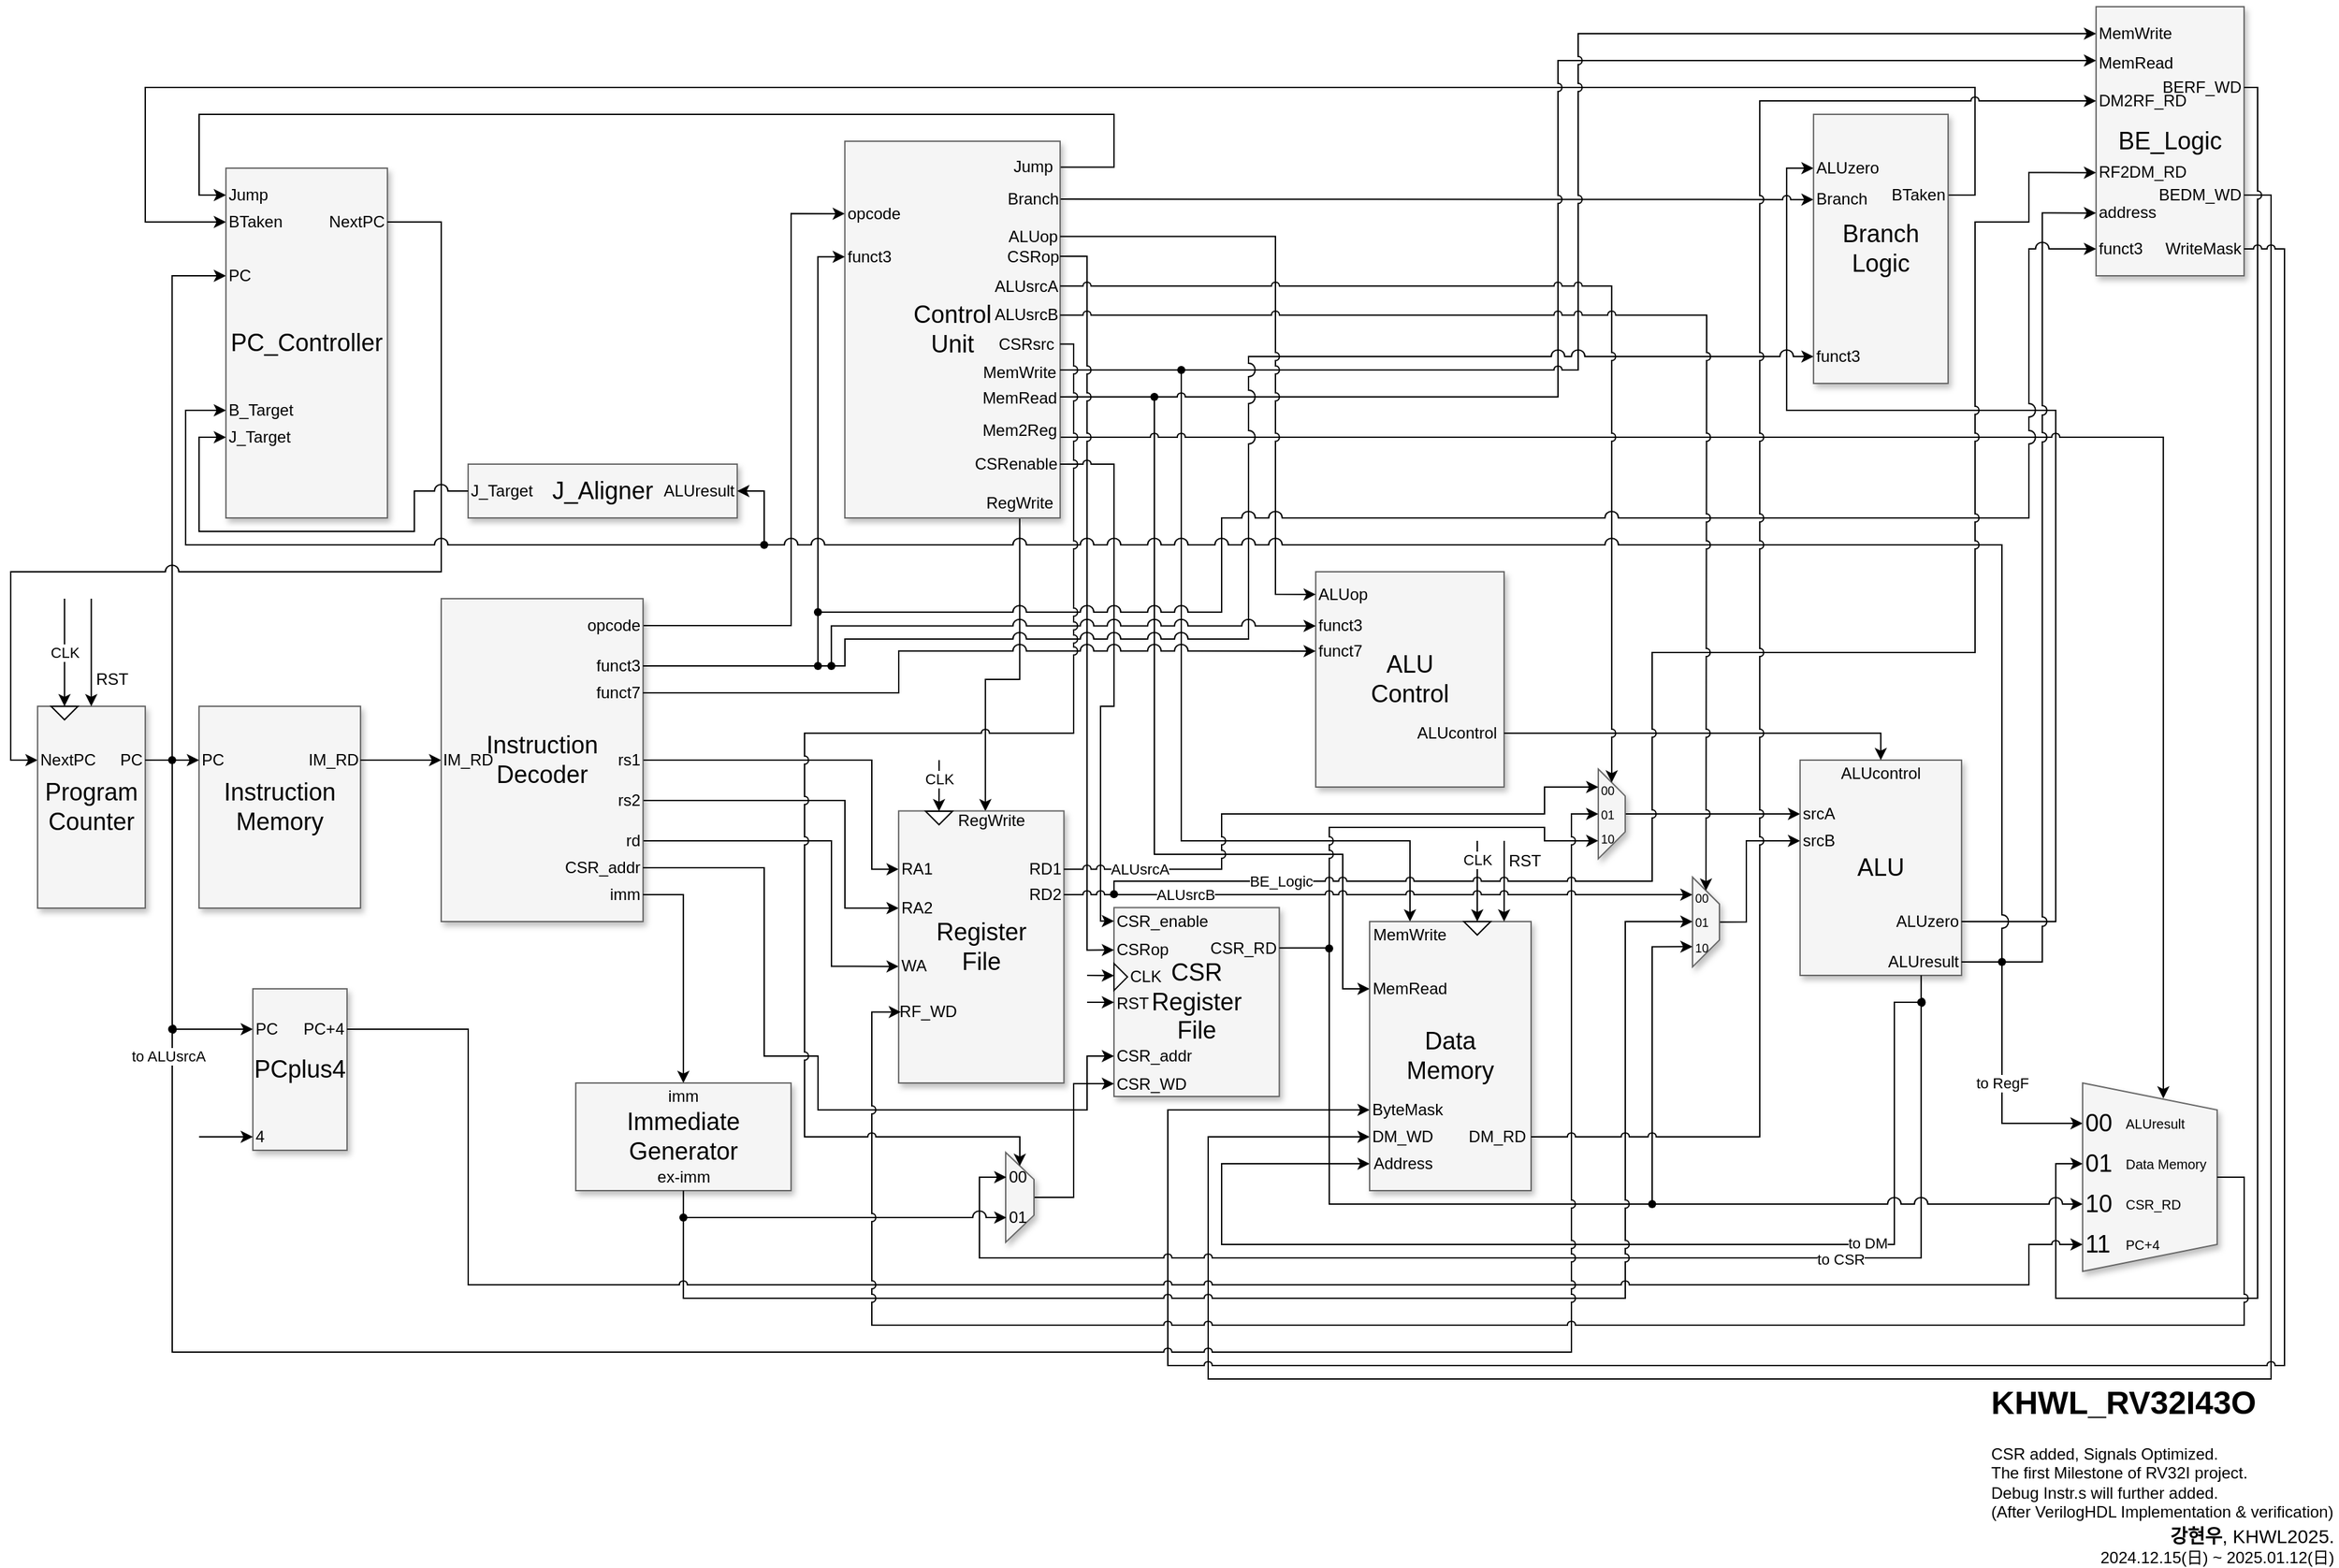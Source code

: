 <mxfile version="26.0.5">
  <diagram name="Page-1" id="90a13364-a465-7bf4-72fc-28e22215d7a0">
    <mxGraphModel dx="1783" dy="1778" grid="1" gridSize="10" guides="1" tooltips="1" connect="1" arrows="1" fold="1" page="1" pageScale="1.5" pageWidth="1169" pageHeight="827" background="none" math="0" shadow="0">
      <root>
        <mxCell id="0" style=";html=1;" />
        <mxCell id="1" style=";html=1;" parent="0" />
        <mxCell id="zFS1pn2A8cmfrVWvFFyQ-52" style="edgeStyle=orthogonalEdgeStyle;rounded=0;orthogonalLoop=1;jettySize=auto;html=1;entryX=0;entryY=0.5;entryDx=0;entryDy=0;exitX=1;exitY=0.5;exitDx=0;exitDy=0;jumpStyle=arc;" parent="1" source="7fQUANpCW0_2PBthWF22-20" target="laC3dYbV331lfGwgBf-x-7" edge="1">
          <mxGeometry relative="1" as="geometry">
            <Array as="points">
              <mxPoint x="1310" y="760" />
              <mxPoint x="1310" y="700" />
            </Array>
            <mxPoint x="1294.94" y="755" as="sourcePoint" />
          </mxGeometry>
        </mxCell>
        <mxCell id="zFS1pn2A8cmfrVWvFFyQ-49" style="edgeStyle=orthogonalEdgeStyle;rounded=0;orthogonalLoop=1;jettySize=auto;html=1;entryX=0;entryY=0.5;entryDx=0;entryDy=0;jumpStyle=arc;" parent="1" source="q9rqpO51LhmBKndgSOn--5" target="laC3dYbV331lfGwgBf-x-6" edge="1">
          <mxGeometry relative="1" as="geometry" />
        </mxCell>
        <mxCell id="F4LApp7SRapzV72RJLrX-22" value="" style="group" parent="1" vertex="1" connectable="0">
          <mxGeometry x="149.94" y="600" width="140" height="150" as="geometry" />
        </mxCell>
        <mxCell id="0RyyWnerKbfPe0gcl8zv-1" value="Instruction&lt;div&gt;Memory&lt;/div&gt;" style="whiteSpace=wrap;html=1;shadow=1;fontSize=18;fillColor=#f5f5f5;strokeColor=#666666;" parent="F4LApp7SRapzV72RJLrX-22" vertex="1">
          <mxGeometry x="10" width="120" height="150" as="geometry" />
        </mxCell>
        <mxCell id="0RyyWnerKbfPe0gcl8zv-3" value="PC" style="text;html=1;align=left;verticalAlign=middle;whiteSpace=wrap;rounded=0;" parent="F4LApp7SRapzV72RJLrX-22" vertex="1">
          <mxGeometry x="10" y="30" width="20" height="20" as="geometry" />
        </mxCell>
        <mxCell id="0RyyWnerKbfPe0gcl8zv-4" value="IM_RD" style="text;html=1;align=center;verticalAlign=middle;whiteSpace=wrap;rounded=0;" parent="F4LApp7SRapzV72RJLrX-22" vertex="1">
          <mxGeometry x="90" y="30" width="40" height="20" as="geometry" />
        </mxCell>
        <mxCell id="F4LApp7SRapzV72RJLrX-58" value="" style="group" parent="1" vertex="1" connectable="0">
          <mxGeometry x="1349.94" y="640" width="120" height="160" as="geometry" />
        </mxCell>
        <mxCell id="-hvyRLRQOOJ3VwnVLbOB-57" value="ALU" style="whiteSpace=wrap;html=1;shadow=1;fontSize=18;fillColor=#f5f5f5;strokeColor=#666666;resizeWidth=0;comic=0;rotatable=1;treeFolding=0;collapsible=0;dropTarget=0;container=0;noLabel=0;portConstraintRotation=0;gradientColor=none;" parent="F4LApp7SRapzV72RJLrX-58" vertex="1">
          <mxGeometry width="120" height="160" as="geometry" />
        </mxCell>
        <mxCell id="F4LApp7SRapzV72RJLrX-6" value="ALUcontrol" style="text;html=1;align=center;verticalAlign=middle;whiteSpace=wrap;rounded=0;" parent="F4LApp7SRapzV72RJLrX-58" vertex="1">
          <mxGeometry x="30" width="60" height="20" as="geometry" />
        </mxCell>
        <mxCell id="F4LApp7SRapzV72RJLrX-85" value="ALUresult" style="text;html=1;align=right;verticalAlign=middle;whiteSpace=wrap;rounded=0;" parent="F4LApp7SRapzV72RJLrX-58" vertex="1">
          <mxGeometry x="60" y="140" width="60" height="20" as="geometry" />
        </mxCell>
        <mxCell id="laC3dYbV331lfGwgBf-x-6" value="srcA" style="text;html=1;align=left;verticalAlign=middle;whiteSpace=wrap;rounded=0;" parent="F4LApp7SRapzV72RJLrX-58" vertex="1">
          <mxGeometry y="30" width="30" height="20" as="geometry" />
        </mxCell>
        <mxCell id="laC3dYbV331lfGwgBf-x-7" value="srcB" style="text;html=1;align=left;verticalAlign=middle;whiteSpace=wrap;rounded=0;" parent="F4LApp7SRapzV72RJLrX-58" vertex="1">
          <mxGeometry y="50" width="30" height="20" as="geometry" />
        </mxCell>
        <mxCell id="laC3dYbV331lfGwgBf-x-29" value="ALUzero" style="text;html=1;align=right;verticalAlign=middle;whiteSpace=wrap;rounded=0;" parent="F4LApp7SRapzV72RJLrX-58" vertex="1">
          <mxGeometry x="70" y="110" width="50" height="20" as="geometry" />
        </mxCell>
        <mxCell id="F4LApp7SRapzV72RJLrX-61" value="" style="group" parent="1" vertex="1" connectable="0">
          <mxGeometry x="979.94" y="500" width="150" height="160" as="geometry" />
        </mxCell>
        <mxCell id="-hvyRLRQOOJ3VwnVLbOB-56" value="ALU&lt;div&gt;Control&lt;/div&gt;" style="whiteSpace=wrap;html=1;shadow=1;fontSize=18;fillColor=#f5f5f5;strokeColor=#666666;" parent="F4LApp7SRapzV72RJLrX-61" vertex="1">
          <mxGeometry x="10" width="140" height="160" as="geometry" />
        </mxCell>
        <mxCell id="-hvyRLRQOOJ3VwnVLbOB-61" value="ALUop" style="text;html=1;align=left;verticalAlign=middle;whiteSpace=wrap;rounded=0;" parent="F4LApp7SRapzV72RJLrX-61" vertex="1">
          <mxGeometry x="10" y="8.421" width="40" height="16.842" as="geometry" />
        </mxCell>
        <mxCell id="-hvyRLRQOOJ3VwnVLbOB-64" value="funct3" style="text;html=1;align=left;verticalAlign=middle;whiteSpace=wrap;rounded=0;" parent="F4LApp7SRapzV72RJLrX-61" vertex="1">
          <mxGeometry x="10" y="30" width="40" height="20.53" as="geometry" />
        </mxCell>
        <mxCell id="-hvyRLRQOOJ3VwnVLbOB-65" value="funct7" style="text;html=1;align=left;verticalAlign=middle;whiteSpace=wrap;rounded=0;" parent="F4LApp7SRapzV72RJLrX-61" vertex="1">
          <mxGeometry x="10" y="50.526" width="40" height="16.842" as="geometry" />
        </mxCell>
        <mxCell id="F4LApp7SRapzV72RJLrX-1" value="ALUcontrol" style="text;html=1;align=center;verticalAlign=middle;whiteSpace=wrap;rounded=0;" parent="F4LApp7SRapzV72RJLrX-61" vertex="1">
          <mxGeometry x="80" y="110" width="70" height="20" as="geometry" />
        </mxCell>
        <mxCell id="F4LApp7SRapzV72RJLrX-75" style="edgeStyle=orthogonalEdgeStyle;rounded=0;orthogonalLoop=1;jettySize=auto;html=1;entryX=0;entryY=0.5;entryDx=0;entryDy=0;" parent="1" source="7fQUANpCW0_2PBthWF22-40" target="F4LApp7SRapzV72RJLrX-43" edge="1">
          <mxGeometry relative="1" as="geometry">
            <Array as="points">
              <mxPoint x="870" y="710" />
              <mxPoint x="1010" y="710" />
              <mxPoint x="1010" y="810" />
            </Array>
          </mxGeometry>
        </mxCell>
        <mxCell id="laC3dYbV331lfGwgBf-x-2" style="edgeStyle=orthogonalEdgeStyle;rounded=0;orthogonalLoop=1;jettySize=auto;html=1;entryX=0;entryY=0.5;entryDx=0;entryDy=0;" parent="1" source="7fQUANpCW0_2PBthWF22-46" target="F4LApp7SRapzV72RJLrX-87" edge="1">
          <mxGeometry relative="1" as="geometry">
            <Array as="points">
              <mxPoint x="1500" y="910" />
            </Array>
          </mxGeometry>
        </mxCell>
        <mxCell id="laC3dYbV331lfGwgBf-x-4" value="to RegF" style="edgeLabel;html=1;align=center;verticalAlign=middle;resizable=0;points=[];" parent="laC3dYbV331lfGwgBf-x-2" vertex="1" connectable="0">
          <mxGeometry relative="1" as="geometry">
            <mxPoint as="offset" />
          </mxGeometry>
        </mxCell>
        <mxCell id="MuofbJJSr7D3HssxxxzW-17" style="edgeStyle=orthogonalEdgeStyle;rounded=0;orthogonalLoop=1;jettySize=auto;html=1;entryX=0;entryY=0.5;entryDx=0;entryDy=0;" parent="1" source="7fQUANpCW0_2PBthWF22-30" target="jQQxH6LwXFBK_Qau7PEY-24" edge="1">
          <mxGeometry relative="1" as="geometry">
            <Array as="points">
              <mxPoint x="140" y="280" />
            </Array>
          </mxGeometry>
        </mxCell>
        <mxCell id="s6hKSkpy---ewfnxM8lV-12" style="edgeStyle=orthogonalEdgeStyle;rounded=0;orthogonalLoop=1;jettySize=auto;html=1;entryX=0;entryY=0.5;entryDx=0;entryDy=0;exitX=1;exitY=0.5;exitDx=0;exitDy=0;" parent="1" source="s6hKSkpy---ewfnxM8lV-11" target="jQQxH6LwXFBK_Qau7PEY-28" edge="1">
          <mxGeometry relative="1" as="geometry">
            <Array as="points">
              <mxPoint x="1479.94" y="220" />
              <mxPoint x="1479.94" y="140" />
              <mxPoint x="119.94" y="140" />
              <mxPoint x="119.94" y="240" />
            </Array>
          </mxGeometry>
        </mxCell>
        <mxCell id="laC3dYbV331lfGwgBf-x-32" style="edgeStyle=orthogonalEdgeStyle;rounded=0;orthogonalLoop=1;jettySize=auto;html=1;entryX=0;entryY=0.5;entryDx=0;entryDy=0;jumpStyle=arc;" parent="1" source="laC3dYbV331lfGwgBf-x-29" target="laC3dYbV331lfGwgBf-x-28" edge="1">
          <mxGeometry relative="1" as="geometry">
            <Array as="points">
              <mxPoint x="1539.94" y="760" />
              <mxPoint x="1539.94" y="380" />
              <mxPoint x="1339.94" y="380" />
              <mxPoint x="1339.94" y="200" />
            </Array>
          </mxGeometry>
        </mxCell>
        <mxCell id="q9rqpO51LhmBKndgSOn--22" style="edgeStyle=orthogonalEdgeStyle;rounded=0;orthogonalLoop=1;jettySize=auto;html=1;entryX=0;entryY=0.5;entryDx=0;entryDy=0;" parent="1" source="-hvyRLRQOOJ3VwnVLbOB-8" target="JqTOLJbfiFGYhZ1s0W8t-8" edge="1">
          <mxGeometry relative="1" as="geometry">
            <Array as="points">
              <mxPoint x="640" y="670" />
              <mxPoint x="640" y="750" />
            </Array>
          </mxGeometry>
        </mxCell>
        <mxCell id="q9rqpO51LhmBKndgSOn--23" style="edgeStyle=orthogonalEdgeStyle;rounded=0;orthogonalLoop=1;jettySize=auto;html=1;entryX=0;entryY=0.5;entryDx=0;entryDy=0;" parent="1" source="-hvyRLRQOOJ3VwnVLbOB-9" target="JqTOLJbfiFGYhZ1s0W8t-10" edge="1">
          <mxGeometry relative="1" as="geometry">
            <Array as="points">
              <mxPoint x="630" y="700" />
              <mxPoint x="630" y="793" />
            </Array>
          </mxGeometry>
        </mxCell>
        <mxCell id="q9rqpO51LhmBKndgSOn--27" value="" style="group" parent="1" vertex="1" connectable="0">
          <mxGeometry x="179.94" y="200" width="120" height="260" as="geometry" />
        </mxCell>
        <mxCell id="jQQxH6LwXFBK_Qau7PEY-23" value="PC_Controller" style="whiteSpace=wrap;html=1;shadow=1;fontSize=18;fillColor=#f5f5f5;strokeColor=#666666;" parent="q9rqpO51LhmBKndgSOn--27" vertex="1">
          <mxGeometry width="120" height="260" as="geometry" />
        </mxCell>
        <mxCell id="jQQxH6LwXFBK_Qau7PEY-24" value="PC" style="text;html=1;align=left;verticalAlign=middle;whiteSpace=wrap;rounded=0;" parent="q9rqpO51LhmBKndgSOn--27" vertex="1">
          <mxGeometry y="70" width="20" height="20" as="geometry" />
        </mxCell>
        <mxCell id="jQQxH6LwXFBK_Qau7PEY-25" value="Jump" style="text;html=1;align=left;verticalAlign=middle;whiteSpace=wrap;rounded=0;" parent="q9rqpO51LhmBKndgSOn--27" vertex="1">
          <mxGeometry y="10" width="40" height="20" as="geometry" />
        </mxCell>
        <mxCell id="jQQxH6LwXFBK_Qau7PEY-26" value="J_Target" style="text;html=1;align=left;verticalAlign=middle;whiteSpace=wrap;rounded=0;" parent="q9rqpO51LhmBKndgSOn--27" vertex="1">
          <mxGeometry y="190" width="50" height="20" as="geometry" />
        </mxCell>
        <mxCell id="jQQxH6LwXFBK_Qau7PEY-27" value="B_Target" style="text;html=1;align=left;verticalAlign=middle;whiteSpace=wrap;rounded=0;" parent="q9rqpO51LhmBKndgSOn--27" vertex="1">
          <mxGeometry y="170" width="60" height="20" as="geometry" />
        </mxCell>
        <mxCell id="jQQxH6LwXFBK_Qau7PEY-28" value="BTaken" style="text;html=1;align=left;verticalAlign=middle;whiteSpace=wrap;rounded=0;" parent="q9rqpO51LhmBKndgSOn--27" vertex="1">
          <mxGeometry y="30" width="50" height="20" as="geometry" />
        </mxCell>
        <mxCell id="jQQxH6LwXFBK_Qau7PEY-29" value="NextPC" style="text;html=1;align=right;verticalAlign=middle;whiteSpace=wrap;rounded=0;" parent="q9rqpO51LhmBKndgSOn--27" vertex="1">
          <mxGeometry x="96" y="30" width="24" height="20" as="geometry" />
        </mxCell>
        <mxCell id="q9rqpO51LhmBKndgSOn--36" style="edgeStyle=orthogonalEdgeStyle;rounded=0;orthogonalLoop=1;jettySize=auto;html=1;entryX=0.5;entryY=0;entryDx=0;entryDy=0;" parent="1" source="7fQUANpCW0_2PBthWF22-39" target="F4LApp7SRapzV72RJLrX-42" edge="1">
          <mxGeometry relative="1" as="geometry">
            <Array as="points">
              <mxPoint x="890" y="350" />
              <mxPoint x="890" y="700" />
              <mxPoint x="1060" y="700" />
            </Array>
          </mxGeometry>
        </mxCell>
        <mxCell id="zFS1pn2A8cmfrVWvFFyQ-2" style="edgeStyle=orthogonalEdgeStyle;rounded=0;orthogonalLoop=1;jettySize=auto;html=1;entryX=0.384;entryY=0.014;entryDx=0;entryDy=0;entryPerimeter=0;" parent="1" source="-hvyRLRQOOJ3VwnVLbOB-48" target="zFS1pn2A8cmfrVWvFFyQ-1" edge="1">
          <mxGeometry relative="1" as="geometry">
            <Array as="points">
              <mxPoint x="770" y="580" />
              <mxPoint x="744" y="580" />
            </Array>
          </mxGeometry>
        </mxCell>
        <mxCell id="zFS1pn2A8cmfrVWvFFyQ-11" style="edgeStyle=orthogonalEdgeStyle;rounded=0;orthogonalLoop=1;jettySize=auto;html=1;entryX=0;entryY=0.5;entryDx=0;entryDy=0;exitX=1;exitY=0.5;exitDx=0;exitDy=0;" parent="1" source="-hvyRLRQOOJ3VwnVLbOB-6" target="-hvyRLRQOOJ3VwnVLbOB-49" edge="1">
          <mxGeometry relative="1" as="geometry">
            <mxPoint x="619.94" y="250" as="targetPoint" />
            <Array as="points">
              <mxPoint x="600" y="540" />
              <mxPoint x="600" y="234" />
            </Array>
            <mxPoint x="509.94" y="540" as="sourcePoint" />
          </mxGeometry>
        </mxCell>
        <mxCell id="zFS1pn2A8cmfrVWvFFyQ-12" style="edgeStyle=orthogonalEdgeStyle;rounded=0;orthogonalLoop=1;jettySize=auto;html=1;entryX=0;entryY=0.5;entryDx=0;entryDy=0;exitX=1;exitY=0.5;exitDx=0;exitDy=0;" parent="1" source="s6hKSkpy---ewfnxM8lV-1" target="jQQxH6LwXFBK_Qau7PEY-25" edge="1">
          <mxGeometry relative="1" as="geometry">
            <Array as="points">
              <mxPoint x="800" y="200" />
              <mxPoint x="840" y="200" />
              <mxPoint x="840" y="160" />
              <mxPoint x="160" y="160" />
              <mxPoint x="160" y="220" />
            </Array>
          </mxGeometry>
        </mxCell>
        <mxCell id="zFS1pn2A8cmfrVWvFFyQ-14" style="edgeStyle=orthogonalEdgeStyle;rounded=0;orthogonalLoop=1;jettySize=auto;html=1;entryX=0;entryY=0.5;entryDx=0;entryDy=0;jumpStyle=arc;" parent="1" source="laC3dYbV331lfGwgBf-x-40" target="laC3dYbV331lfGwgBf-x-42" edge="1">
          <mxGeometry relative="1" as="geometry">
            <Array as="points">
              <mxPoint x="1010" y="223" />
              <mxPoint x="1010" y="223" />
            </Array>
          </mxGeometry>
        </mxCell>
        <mxCell id="zFS1pn2A8cmfrVWvFFyQ-16" style="edgeStyle=orthogonalEdgeStyle;rounded=0;orthogonalLoop=1;jettySize=auto;html=1;entryX=0.082;entryY=0.4;entryDx=0;entryDy=0;entryPerimeter=0;exitX=1;exitY=0.5;exitDx=0;exitDy=0;jumpStyle=arc;" parent="1" source="laC3dYbV331lfGwgBf-x-37" target="-hvyRLRQOOJ3VwnVLbOB-43" edge="1">
          <mxGeometry relative="1" as="geometry">
            <mxPoint x="1619.94" y="890" as="targetPoint" />
            <Array as="points">
              <mxPoint x="1619.94" y="400" />
            </Array>
          </mxGeometry>
        </mxCell>
        <mxCell id="zFS1pn2A8cmfrVWvFFyQ-18" style="edgeStyle=orthogonalEdgeStyle;rounded=0;orthogonalLoop=1;jettySize=auto;html=1;entryX=0;entryY=0.5;entryDx=0;entryDy=0;" parent="1" source="0RyyWnerKbfPe0gcl8zv-4" target="-hvyRLRQOOJ3VwnVLbOB-2" edge="1">
          <mxGeometry relative="1" as="geometry" />
        </mxCell>
        <mxCell id="zFS1pn2A8cmfrVWvFFyQ-27" style="edgeStyle=orthogonalEdgeStyle;rounded=0;orthogonalLoop=1;jettySize=auto;html=1;entryX=0;entryY=0.5;entryDx=0;entryDy=0;" parent="1" target="0RyyWnerKbfPe0gcl8zv-3" edge="1">
          <mxGeometry relative="1" as="geometry">
            <mxPoint x="140" y="640" as="sourcePoint" />
          </mxGeometry>
        </mxCell>
        <mxCell id="zFS1pn2A8cmfrVWvFFyQ-30" style="edgeStyle=orthogonalEdgeStyle;rounded=0;orthogonalLoop=1;jettySize=auto;html=1;entryX=0;entryY=0.5;entryDx=0;entryDy=0;" parent="1" source="7fQUANpCW0_2PBthWF22-51" target="s6hKSkpy---ewfnxM8lV-30" edge="1">
          <mxGeometry relative="1" as="geometry">
            <Array as="points" />
          </mxGeometry>
        </mxCell>
        <mxCell id="zFS1pn2A8cmfrVWvFFyQ-33" value="" style="group" parent="1" vertex="1" connectable="0">
          <mxGeometry x="179.94" y="810" width="90" height="120" as="geometry" />
        </mxCell>
        <mxCell id="s6hKSkpy---ewfnxM8lV-29" value="PCplus4" style="whiteSpace=wrap;html=1;shadow=1;fontSize=18;fillColor=#f5f5f5;strokeColor=#666666;" parent="zFS1pn2A8cmfrVWvFFyQ-33" vertex="1">
          <mxGeometry x="20" width="70" height="120" as="geometry" />
        </mxCell>
        <mxCell id="s6hKSkpy---ewfnxM8lV-30" value="PC" style="text;html=1;align=left;verticalAlign=middle;whiteSpace=wrap;rounded=0;" parent="zFS1pn2A8cmfrVWvFFyQ-33" vertex="1">
          <mxGeometry x="20" y="20" width="20" height="20" as="geometry" />
        </mxCell>
        <mxCell id="s6hKSkpy---ewfnxM8lV-31" value="PC+4" style="text;html=1;align=right;verticalAlign=middle;whiteSpace=wrap;rounded=0;" parent="zFS1pn2A8cmfrVWvFFyQ-33" vertex="1">
          <mxGeometry x="60" y="20" width="30" height="20" as="geometry" />
        </mxCell>
        <mxCell id="s6hKSkpy---ewfnxM8lV-32" value="4" style="text;html=1;align=left;verticalAlign=middle;whiteSpace=wrap;rounded=0;" parent="zFS1pn2A8cmfrVWvFFyQ-33" vertex="1">
          <mxGeometry x="20" y="100" width="10" height="20" as="geometry" />
        </mxCell>
        <mxCell id="zFS1pn2A8cmfrVWvFFyQ-32" value="" style="endArrow=classic;html=1;rounded=0;entryX=0;entryY=0.5;entryDx=0;entryDy=0;" parent="zFS1pn2A8cmfrVWvFFyQ-33" target="s6hKSkpy---ewfnxM8lV-32" edge="1">
          <mxGeometry width="50" height="50" relative="1" as="geometry">
            <mxPoint x="-20" y="110" as="sourcePoint" />
            <mxPoint x="220" y="-20" as="targetPoint" />
          </mxGeometry>
        </mxCell>
        <mxCell id="zFS1pn2A8cmfrVWvFFyQ-35" style="edgeStyle=orthogonalEdgeStyle;rounded=0;orthogonalLoop=1;jettySize=auto;html=1;entryX=0;entryY=0.5;entryDx=0;entryDy=0;jumpStyle=arc;jumpSize=10;" parent="1" source="jQQxH6LwXFBK_Qau7PEY-29" target="0RyyWnerKbfPe0gcl8zv-7" edge="1">
          <mxGeometry relative="1" as="geometry">
            <Array as="points">
              <mxPoint x="339.94" y="240" />
              <mxPoint x="339.94" y="500" />
              <mxPoint x="19.94" y="500" />
              <mxPoint x="19.94" y="640" />
            </Array>
          </mxGeometry>
        </mxCell>
        <mxCell id="zFS1pn2A8cmfrVWvFFyQ-38" style="edgeStyle=orthogonalEdgeStyle;rounded=0;orthogonalLoop=1;jettySize=auto;html=1;entryX=0;entryY=0.5;entryDx=0;entryDy=0;" parent="1" source="-hvyRLRQOOJ3VwnVLbOB-7" target="JqTOLJbfiFGYhZ1s0W8t-5" edge="1">
          <mxGeometry relative="1" as="geometry">
            <Array as="points">
              <mxPoint x="660" y="640" />
              <mxPoint x="660" y="721" />
            </Array>
          </mxGeometry>
        </mxCell>
        <mxCell id="zFS1pn2A8cmfrVWvFFyQ-41" style="edgeStyle=orthogonalEdgeStyle;rounded=0;orthogonalLoop=1;jettySize=auto;html=1;entryX=0;entryY=0.5;entryDx=0;entryDy=0;exitX=0.588;exitY=0.714;exitDx=0;exitDy=0;exitPerimeter=0;" parent="1" source="7fQUANpCW0_2PBthWF22-49" target="F4LApp7SRapzV72RJLrX-40" edge="1">
          <mxGeometry relative="1" as="geometry">
            <Array as="points">
              <mxPoint x="1420" y="820" />
              <mxPoint x="1420" y="1000" />
              <mxPoint x="920" y="1000" />
              <mxPoint x="920" y="940" />
            </Array>
          </mxGeometry>
        </mxCell>
        <mxCell id="zFS1pn2A8cmfrVWvFFyQ-75" value="to DM" style="edgeLabel;html=1;align=center;verticalAlign=middle;resizable=0;points=[];" parent="zFS1pn2A8cmfrVWvFFyQ-41" vertex="1" connectable="0">
          <mxGeometry x="-0.934" y="-2" relative="1" as="geometry">
            <mxPoint x="-18" y="170" as="offset" />
          </mxGeometry>
        </mxCell>
        <mxCell id="zFS1pn2A8cmfrVWvFFyQ-69" value="" style="group" parent="1" vertex="1" connectable="0">
          <mxGeometry x="1199.945" y="646.665" width="20.005" height="66.67" as="geometry" />
        </mxCell>
        <mxCell id="q9rqpO51LhmBKndgSOn--5" value="" style="shape=trapezoid;perimeter=trapezoidPerimeter;whiteSpace=wrap;html=1;fixedSize=1;shadow=1;strokeColor=#666666;align=center;verticalAlign=middle;fontFamily=Helvetica;fontSize=18;fontColor=default;fillColor=#f5f5f5;rotation=90;" parent="zFS1pn2A8cmfrVWvFFyQ-69" vertex="1">
          <mxGeometry x="-23.335" y="23.335" width="66.67" height="20" as="geometry" />
        </mxCell>
        <mxCell id="7fQUANpCW0_2PBthWF22-13" value="&lt;font style=&quot;font-size: 9px;&quot;&gt;00&lt;/font&gt;" style="text;html=1;align=left;verticalAlign=middle;whiteSpace=wrap;rounded=0;" parent="zFS1pn2A8cmfrVWvFFyQ-69" vertex="1">
          <mxGeometry x="0.005" y="-0.005" width="20" height="30" as="geometry" />
        </mxCell>
        <mxCell id="7fQUANpCW0_2PBthWF22-14" value="&lt;font style=&quot;font-size: 9px;&quot;&gt;01&lt;/font&gt;" style="text;html=1;align=left;verticalAlign=middle;whiteSpace=wrap;rounded=0;" parent="zFS1pn2A8cmfrVWvFFyQ-69" vertex="1">
          <mxGeometry x="0.005" y="18.335" width="20" height="30" as="geometry" />
        </mxCell>
        <mxCell id="7fQUANpCW0_2PBthWF22-15" value="&lt;font style=&quot;font-size: 9px;&quot;&gt;10&lt;/font&gt;" style="text;html=1;align=left;verticalAlign=middle;whiteSpace=wrap;rounded=0;" parent="zFS1pn2A8cmfrVWvFFyQ-69" vertex="1">
          <mxGeometry x="0.005" y="36.675" width="20" height="30" as="geometry" />
        </mxCell>
        <mxCell id="zFS1pn2A8cmfrVWvFFyQ-78" style="edgeStyle=orthogonalEdgeStyle;rounded=0;orthogonalLoop=1;jettySize=auto;html=1;entryX=0.5;entryY=0;entryDx=0;entryDy=0;jumpStyle=arc;" parent="1" source="F4LApp7SRapzV72RJLrX-1" target="F4LApp7SRapzV72RJLrX-6" edge="1">
          <mxGeometry relative="1" as="geometry" />
        </mxCell>
        <mxCell id="-hvyRLRQOOJ3VwnVLbOB-44" value="&lt;div&gt;&lt;br&gt;&lt;/div&gt;" style="text;html=1;align=center;verticalAlign=middle;whiteSpace=wrap;rounded=0;fontFamily=Helvetica;fontSize=18;fontColor=default;container=0;" parent="1" vertex="1">
          <mxGeometry x="1559.94" y="950" width="60" height="30" as="geometry" />
        </mxCell>
        <mxCell id="-hvyRLRQOOJ3VwnVLbOB-43" value="" style="shape=trapezoid;perimeter=trapezoidPerimeter;whiteSpace=wrap;html=1;fixedSize=1;shadow=1;strokeColor=#666666;align=center;verticalAlign=middle;fontFamily=Helvetica;fontSize=18;fontColor=default;fillColor=#f5f5f5;rotation=90;container=0;" parent="1" vertex="1">
          <mxGeometry x="1539.94" y="900" width="140" height="100" as="geometry" />
        </mxCell>
        <mxCell id="F4LApp7SRapzV72RJLrX-87" value="&lt;span style=&quot;font-size: 18px;&quot;&gt;00&lt;/span&gt;" style="text;html=1;align=left;verticalAlign=middle;whiteSpace=wrap;rounded=0;container=0;" parent="1" vertex="1">
          <mxGeometry x="1559.94" y="900" width="30" height="20" as="geometry" />
        </mxCell>
        <mxCell id="F4LApp7SRapzV72RJLrX-88" value="&lt;span style=&quot;font-size: 18px;&quot;&gt;01&lt;/span&gt;" style="text;html=1;align=left;verticalAlign=middle;whiteSpace=wrap;rounded=0;container=0;" parent="1" vertex="1">
          <mxGeometry x="1559.94" y="930" width="35" height="20" as="geometry" />
        </mxCell>
        <mxCell id="F4LApp7SRapzV72RJLrX-89" value="&lt;span style=&quot;font-size: 18px;&quot;&gt;10&lt;/span&gt;" style="text;html=1;align=left;verticalAlign=middle;whiteSpace=wrap;rounded=0;container=0;" parent="1" vertex="1">
          <mxGeometry x="1559.94" y="960" width="30" height="20" as="geometry" />
        </mxCell>
        <mxCell id="F4LApp7SRapzV72RJLrX-91" value="&lt;font style=&quot;font-size: 10px;&quot;&gt;ALUresult&lt;/font&gt;" style="text;html=1;align=left;verticalAlign=middle;whiteSpace=wrap;rounded=0;container=0;" parent="1" vertex="1">
          <mxGeometry x="1589.94" y="905" width="50" height="10" as="geometry" />
        </mxCell>
        <mxCell id="F4LApp7SRapzV72RJLrX-92" value="&lt;font style=&quot;font-size: 10px;&quot;&gt;Data Memory&lt;/font&gt;" style="text;html=1;align=left;verticalAlign=middle;whiteSpace=wrap;rounded=0;container=0;" parent="1" vertex="1">
          <mxGeometry x="1589.94" y="930" width="70" height="20" as="geometry" />
        </mxCell>
        <mxCell id="F4LApp7SRapzV72RJLrX-93" value="&lt;span style=&quot;font-size: 10px;&quot;&gt;CSR_RD&lt;/span&gt;" style="text;html=1;align=left;verticalAlign=middle;whiteSpace=wrap;rounded=0;container=0;" parent="1" vertex="1">
          <mxGeometry x="1589.94" y="960" width="70" height="20" as="geometry" />
        </mxCell>
        <mxCell id="-nASIVS76yrskM6xYjcV-2" value="&lt;h1 style=&quot;margin-top: 0px;&quot;&gt;KHWL_RV32I43O&lt;/h1&gt;&lt;p&gt;&lt;span style=&quot;background-color: transparent;&quot;&gt;CSR added, Signals Optimized.&lt;br&gt;The first Milestone of RV32I project.&lt;br&gt;&lt;/span&gt;&lt;span style=&quot;background-color: transparent;&quot;&gt;Debug Instr.s will further added.&lt;br&gt;(After VerilogHDL Implementation &amp;amp; verification)&lt;br&gt;&lt;/span&gt;&lt;span style=&quot;background-color: transparent;&quot;&gt;&lt;br&gt;&lt;/span&gt;&lt;/p&gt;&lt;p&gt;&lt;/p&gt;&lt;p&gt;&lt;/p&gt;" style="text;html=1;whiteSpace=wrap;overflow=hidden;rounded=0;" parent="1" vertex="1">
          <mxGeometry x="1490" y="1097" width="259" height="113" as="geometry" />
        </mxCell>
        <mxCell id="-nASIVS76yrskM6xYjcV-3" value="&lt;div style=&quot;&quot;&gt;&lt;b style=&quot;font-size: 14px; background-color: transparent;&quot;&gt;강현우&lt;/b&gt;&lt;span style=&quot;font-size: 14px; background-color: transparent;&quot;&gt;, KHWL2025.&lt;/span&gt;&lt;/div&gt;&lt;span style=&quot;&quot;&gt;&lt;div style=&quot;&quot;&gt;&lt;span style=&quot;background-color: transparent;&quot;&gt;2024.12.15(日) ~ 2025.01.12(日)&lt;/span&gt;&lt;/div&gt;&lt;/span&gt;" style="text;html=1;align=right;verticalAlign=middle;whiteSpace=wrap;rounded=0;" parent="1" vertex="1">
          <mxGeometry x="1569.06" y="1214" width="179.94" height="20" as="geometry" />
        </mxCell>
        <mxCell id="wTCf3CvT70fc92s2WAtQ-12" value="" style="group" parent="1" vertex="1" connectable="0">
          <mxGeometry x="359.94" y="420" width="200" height="40" as="geometry" />
        </mxCell>
        <mxCell id="wTCf3CvT70fc92s2WAtQ-9" value="&lt;div&gt;J_Aligner&lt;/div&gt;" style="whiteSpace=wrap;html=1;shadow=1;fontSize=18;fillColor=#f5f5f5;strokeColor=#666666;" parent="wTCf3CvT70fc92s2WAtQ-12" vertex="1">
          <mxGeometry width="200" height="40" as="geometry" />
        </mxCell>
        <mxCell id="wTCf3CvT70fc92s2WAtQ-10" value="J_Target" style="text;html=1;align=left;verticalAlign=middle;whiteSpace=wrap;rounded=0;" parent="wTCf3CvT70fc92s2WAtQ-12" vertex="1">
          <mxGeometry y="10" width="50" height="20" as="geometry" />
        </mxCell>
        <mxCell id="wTCf3CvT70fc92s2WAtQ-11" value="ALUresult" style="text;html=1;align=right;verticalAlign=middle;whiteSpace=wrap;rounded=0;" parent="wTCf3CvT70fc92s2WAtQ-12" vertex="1">
          <mxGeometry x="140" y="10" width="60" height="20" as="geometry" />
        </mxCell>
        <mxCell id="wTCf3CvT70fc92s2WAtQ-15" style="edgeStyle=orthogonalEdgeStyle;rounded=0;orthogonalLoop=1;jettySize=auto;html=1;entryX=0;entryY=0.5;entryDx=0;entryDy=0;jumpStyle=arc;jumpSize=10;" parent="1" source="wTCf3CvT70fc92s2WAtQ-10" target="jQQxH6LwXFBK_Qau7PEY-26" edge="1">
          <mxGeometry relative="1" as="geometry">
            <Array as="points">
              <mxPoint x="319.94" y="440" />
              <mxPoint x="319.94" y="470" />
              <mxPoint x="159.94" y="470" />
              <mxPoint x="159.94" y="400" />
            </Array>
          </mxGeometry>
        </mxCell>
        <mxCell id="wTCf3CvT70fc92s2WAtQ-16" value="" style="group" parent="1" vertex="1" connectable="0">
          <mxGeometry x="339.94" y="520" width="150" height="240" as="geometry" />
        </mxCell>
        <mxCell id="-hvyRLRQOOJ3VwnVLbOB-1" value="Instruction&lt;div&gt;Decoder&lt;/div&gt;" style="whiteSpace=wrap;html=1;shadow=1;fontSize=18;fillColor=#f5f5f5;strokeColor=#666666;" parent="wTCf3CvT70fc92s2WAtQ-16" vertex="1">
          <mxGeometry width="150" height="240" as="geometry" />
        </mxCell>
        <mxCell id="-hvyRLRQOOJ3VwnVLbOB-2" value="IM_RD" style="text;html=1;align=center;verticalAlign=middle;whiteSpace=wrap;rounded=0;" parent="wTCf3CvT70fc92s2WAtQ-16" vertex="1">
          <mxGeometry y="110" width="40" height="20" as="geometry" />
        </mxCell>
        <mxCell id="-hvyRLRQOOJ3VwnVLbOB-6" value="opcode" style="text;html=1;align=right;verticalAlign=middle;whiteSpace=wrap;rounded=0;" parent="wTCf3CvT70fc92s2WAtQ-16" vertex="1">
          <mxGeometry x="100" y="10" width="50" height="20" as="geometry" />
        </mxCell>
        <mxCell id="-hvyRLRQOOJ3VwnVLbOB-7" value="&lt;div style=&quot;&quot;&gt;&lt;span style=&quot;background-color: transparent;&quot;&gt;rs1&lt;/span&gt;&lt;/div&gt;" style="text;html=1;align=right;verticalAlign=middle;whiteSpace=wrap;rounded=0;" parent="wTCf3CvT70fc92s2WAtQ-16" vertex="1">
          <mxGeometry x="130" y="110" width="20" height="20" as="geometry" />
        </mxCell>
        <mxCell id="-hvyRLRQOOJ3VwnVLbOB-8" value="rs2" style="text;html=1;align=right;verticalAlign=middle;whiteSpace=wrap;rounded=0;" parent="wTCf3CvT70fc92s2WAtQ-16" vertex="1">
          <mxGeometry x="130" y="140" width="20" height="20" as="geometry" />
        </mxCell>
        <mxCell id="-hvyRLRQOOJ3VwnVLbOB-9" value="rd" style="text;html=1;align=right;verticalAlign=middle;whiteSpace=wrap;rounded=0;" parent="wTCf3CvT70fc92s2WAtQ-16" vertex="1">
          <mxGeometry x="130" y="170" width="20" height="20" as="geometry" />
        </mxCell>
        <mxCell id="-hvyRLRQOOJ3VwnVLbOB-10" value="imm" style="text;html=1;align=right;verticalAlign=middle;whiteSpace=wrap;rounded=0;" parent="wTCf3CvT70fc92s2WAtQ-16" vertex="1">
          <mxGeometry x="120" y="210" width="30" height="20" as="geometry" />
        </mxCell>
        <mxCell id="-hvyRLRQOOJ3VwnVLbOB-11" value="funct3" style="text;html=1;align=right;verticalAlign=middle;whiteSpace=wrap;rounded=0;" parent="wTCf3CvT70fc92s2WAtQ-16" vertex="1">
          <mxGeometry x="110" y="40" width="40" height="20" as="geometry" />
        </mxCell>
        <mxCell id="-hvyRLRQOOJ3VwnVLbOB-12" value="funct7" style="text;html=1;align=right;verticalAlign=middle;whiteSpace=wrap;rounded=0;" parent="wTCf3CvT70fc92s2WAtQ-16" vertex="1">
          <mxGeometry x="110" y="60" width="40" height="20" as="geometry" />
        </mxCell>
        <mxCell id="QWSBbdvPpNymhQ5q6x3e-30" value="CSR_addr" style="text;html=1;align=left;verticalAlign=middle;whiteSpace=wrap;rounded=0;container=0;" parent="wTCf3CvT70fc92s2WAtQ-16" vertex="1">
          <mxGeometry x="90" y="190" width="60" height="20" as="geometry" />
        </mxCell>
        <mxCell id="wTCf3CvT70fc92s2WAtQ-32" style="edgeStyle=orthogonalEdgeStyle;rounded=0;orthogonalLoop=1;jettySize=auto;html=1;entryX=0.5;entryY=0;entryDx=0;entryDy=0;" parent="1" source="-hvyRLRQOOJ3VwnVLbOB-10" target="laC3dYbV331lfGwgBf-x-16" edge="1">
          <mxGeometry relative="1" as="geometry" />
        </mxCell>
        <mxCell id="wTCf3CvT70fc92s2WAtQ-34" value="" style="group" parent="1" vertex="1" connectable="0">
          <mxGeometry x="439.94" y="880" width="160" height="80" as="geometry" />
        </mxCell>
        <mxCell id="laC3dYbV331lfGwgBf-x-15" value="&lt;div&gt;Immediate Generator&lt;/div&gt;" style="whiteSpace=wrap;html=1;shadow=1;fontSize=18;fillColor=#f5f5f5;strokeColor=#666666;" parent="wTCf3CvT70fc92s2WAtQ-34" vertex="1">
          <mxGeometry width="160" height="80" as="geometry" />
        </mxCell>
        <mxCell id="laC3dYbV331lfGwgBf-x-16" value="imm" style="text;html=1;align=center;verticalAlign=middle;whiteSpace=wrap;rounded=0;" parent="wTCf3CvT70fc92s2WAtQ-34" vertex="1">
          <mxGeometry x="60" width="40" height="20" as="geometry" />
        </mxCell>
        <mxCell id="laC3dYbV331lfGwgBf-x-17" value="ex-imm" style="text;html=1;align=right;verticalAlign=middle;whiteSpace=wrap;rounded=0;" parent="wTCf3CvT70fc92s2WAtQ-34" vertex="1">
          <mxGeometry x="57.78" y="60" width="44.44" height="20" as="geometry" />
        </mxCell>
        <mxCell id="wTCf3CvT70fc92s2WAtQ-35" value="" style="group" parent="1" vertex="1" connectable="0">
          <mxGeometry x="1359.94" y="160" width="100" height="200" as="geometry" />
        </mxCell>
        <mxCell id="laC3dYbV331lfGwgBf-x-27" value="Branch&lt;div&gt;Logic&lt;/div&gt;" style="whiteSpace=wrap;html=1;shadow=1;fontSize=18;fillColor=#f5f5f5;strokeColor=#666666;" parent="wTCf3CvT70fc92s2WAtQ-35" vertex="1">
          <mxGeometry width="100" height="200" as="geometry" />
        </mxCell>
        <mxCell id="laC3dYbV331lfGwgBf-x-28" value="ALUzero" style="text;html=1;align=left;verticalAlign=middle;whiteSpace=wrap;rounded=0;" parent="wTCf3CvT70fc92s2WAtQ-35" vertex="1">
          <mxGeometry y="30" width="50" height="20" as="geometry" />
        </mxCell>
        <mxCell id="laC3dYbV331lfGwgBf-x-42" value="Branch" style="text;html=1;align=left;verticalAlign=middle;whiteSpace=wrap;rounded=0;" parent="wTCf3CvT70fc92s2WAtQ-35" vertex="1">
          <mxGeometry y="50" width="40" height="26.67" as="geometry" />
        </mxCell>
        <mxCell id="s6hKSkpy---ewfnxM8lV-11" value="BTaken" style="text;html=1;align=right;verticalAlign=middle;whiteSpace=wrap;rounded=0;" parent="wTCf3CvT70fc92s2WAtQ-35" vertex="1">
          <mxGeometry x="64.29" y="50" width="35.71" height="20" as="geometry" />
        </mxCell>
        <mxCell id="q9rqpO51LhmBKndgSOn--34" value="funct3" style="text;html=1;align=left;verticalAlign=middle;whiteSpace=wrap;rounded=0;" parent="wTCf3CvT70fc92s2WAtQ-35" vertex="1">
          <mxGeometry y="170" width="40" height="20" as="geometry" />
        </mxCell>
        <mxCell id="wTCf3CvT70fc92s2WAtQ-38" value="" style="group" parent="1" vertex="1" connectable="0">
          <mxGeometry x="639.94" y="180" width="160" height="280" as="geometry" />
        </mxCell>
        <mxCell id="-hvyRLRQOOJ3VwnVLbOB-47" value="Control&lt;div&gt;Unit&lt;/div&gt;" style="whiteSpace=wrap;html=1;shadow=1;fontSize=18;fillColor=#f5f5f5;strokeColor=#666666;" parent="wTCf3CvT70fc92s2WAtQ-38" vertex="1">
          <mxGeometry width="160" height="280" as="geometry" />
        </mxCell>
        <mxCell id="-hvyRLRQOOJ3VwnVLbOB-48" value="RegWrite" style="text;html=1;align=center;verticalAlign=middle;whiteSpace=wrap;rounded=0;" parent="wTCf3CvT70fc92s2WAtQ-38" vertex="1">
          <mxGeometry x="105" y="258.462" width="50" height="21.538" as="geometry" />
        </mxCell>
        <mxCell id="-hvyRLRQOOJ3VwnVLbOB-49" value="opcode" style="text;html=1;align=left;verticalAlign=middle;whiteSpace=wrap;rounded=0;" parent="wTCf3CvT70fc92s2WAtQ-38" vertex="1">
          <mxGeometry y="43.077" width="50" height="21.538" as="geometry" />
        </mxCell>
        <mxCell id="-hvyRLRQOOJ3VwnVLbOB-59" value="ALUop" style="text;html=1;align=center;verticalAlign=middle;whiteSpace=wrap;rounded=0;" parent="wTCf3CvT70fc92s2WAtQ-38" vertex="1">
          <mxGeometry x="120" y="59.995" width="40" height="21.538" as="geometry" />
        </mxCell>
        <mxCell id="F4LApp7SRapzV72RJLrX-56" value="MemRead" style="text;html=1;align=center;verticalAlign=middle;whiteSpace=wrap;rounded=0;" parent="wTCf3CvT70fc92s2WAtQ-38" vertex="1">
          <mxGeometry x="100" y="177.7" width="60" height="26.92" as="geometry" />
        </mxCell>
        <mxCell id="F4LApp7SRapzV72RJLrX-73" value="MemWrite" style="text;html=1;align=center;verticalAlign=middle;whiteSpace=wrap;rounded=0;" parent="wTCf3CvT70fc92s2WAtQ-38" vertex="1">
          <mxGeometry x="100" y="161.538" width="60" height="21.538" as="geometry" />
        </mxCell>
        <mxCell id="laC3dYbV331lfGwgBf-x-33" value="ALUsrcB" style="text;html=1;align=center;verticalAlign=middle;whiteSpace=wrap;rounded=0;" parent="wTCf3CvT70fc92s2WAtQ-38" vertex="1">
          <mxGeometry x="110" y="118.46" width="50" height="21.54" as="geometry" />
        </mxCell>
        <mxCell id="laC3dYbV331lfGwgBf-x-37" value="Mem2Reg" style="text;html=1;align=center;verticalAlign=middle;whiteSpace=wrap;rounded=0;" parent="wTCf3CvT70fc92s2WAtQ-38" vertex="1">
          <mxGeometry x="100" y="204.615" width="60" height="21.538" as="geometry" />
        </mxCell>
        <mxCell id="laC3dYbV331lfGwgBf-x-40" value="Branch" style="text;html=1;align=center;verticalAlign=middle;whiteSpace=wrap;rounded=0;" parent="wTCf3CvT70fc92s2WAtQ-38" vertex="1">
          <mxGeometry x="120" y="32.308" width="40" height="21.538" as="geometry" />
        </mxCell>
        <mxCell id="s6hKSkpy---ewfnxM8lV-1" value="Jump" style="text;html=1;align=center;verticalAlign=middle;whiteSpace=wrap;rounded=0;" parent="wTCf3CvT70fc92s2WAtQ-38" vertex="1">
          <mxGeometry x="120" y="8.459" width="40" height="21.538" as="geometry" />
        </mxCell>
        <mxCell id="q9rqpO51LhmBKndgSOn--2" value="ALUsrcA" style="text;html=1;align=center;verticalAlign=middle;whiteSpace=wrap;rounded=0;" parent="wTCf3CvT70fc92s2WAtQ-38" vertex="1">
          <mxGeometry x="110" y="96.923" width="50" height="21.538" as="geometry" />
        </mxCell>
        <mxCell id="jGIxOcGe_lyUybQSf8QV-1" value="funct3" style="text;html=1;align=left;verticalAlign=middle;whiteSpace=wrap;rounded=0;" parent="wTCf3CvT70fc92s2WAtQ-38" vertex="1">
          <mxGeometry y="74.814" width="40" height="22.109" as="geometry" />
        </mxCell>
        <mxCell id="jGIxOcGe_lyUybQSf8QV-4" value="CSRop" style="text;html=1;align=center;verticalAlign=middle;whiteSpace=wrap;rounded=0;" parent="wTCf3CvT70fc92s2WAtQ-38" vertex="1">
          <mxGeometry x="120" y="74.815" width="40" height="21.538" as="geometry" />
        </mxCell>
        <mxCell id="QWSBbdvPpNymhQ5q6x3e-9" value="CSRenable" style="text;html=1;align=right;verticalAlign=middle;whiteSpace=wrap;rounded=0;container=0;" parent="wTCf3CvT70fc92s2WAtQ-38" vertex="1">
          <mxGeometry x="90" y="230" width="70" height="20" as="geometry" />
        </mxCell>
        <mxCell id="LOUQa-txSwxVZWsO9tRF-1" value="CSRsrc" style="text;html=1;align=center;verticalAlign=middle;whiteSpace=wrap;rounded=0;" vertex="1" parent="wTCf3CvT70fc92s2WAtQ-38">
          <mxGeometry x="110" y="140" width="50" height="21.54" as="geometry" />
        </mxCell>
        <mxCell id="BtpwSkirMHUlfhhFMKDF-12" value="" style="group" parent="1" vertex="1" connectable="0">
          <mxGeometry x="1569.94" y="80" width="110" height="200" as="geometry" />
        </mxCell>
        <mxCell id="BtpwSkirMHUlfhhFMKDF-2" value="BE_Logic" style="whiteSpace=wrap;html=1;shadow=1;fontSize=18;fillColor=#f5f5f5;strokeColor=#666666;" parent="BtpwSkirMHUlfhhFMKDF-12" vertex="1">
          <mxGeometry width="110" height="200" as="geometry" />
        </mxCell>
        <mxCell id="BtpwSkirMHUlfhhFMKDF-3" value="MemWrite" style="text;html=1;align=left;verticalAlign=middle;whiteSpace=wrap;rounded=0;" parent="BtpwSkirMHUlfhhFMKDF-12" vertex="1">
          <mxGeometry x="0.01" y="10" width="60" height="20" as="geometry" />
        </mxCell>
        <mxCell id="BtpwSkirMHUlfhhFMKDF-4" value="MemRead" style="text;html=1;align=left;verticalAlign=middle;whiteSpace=wrap;rounded=0;" parent="BtpwSkirMHUlfhhFMKDF-12" vertex="1">
          <mxGeometry y="33.33" width="60" height="16.67" as="geometry" />
        </mxCell>
        <mxCell id="BtpwSkirMHUlfhhFMKDF-5" value="BERF_WD" style="text;html=1;align=right;verticalAlign=middle;whiteSpace=wrap;rounded=0;" parent="BtpwSkirMHUlfhhFMKDF-12" vertex="1">
          <mxGeometry x="50" y="50" width="60" height="20" as="geometry" />
        </mxCell>
        <mxCell id="BtpwSkirMHUlfhhFMKDF-6" value="funct3" style="text;html=1;align=left;verticalAlign=middle;whiteSpace=wrap;rounded=0;" parent="BtpwSkirMHUlfhhFMKDF-12" vertex="1">
          <mxGeometry y="170" width="40" height="20" as="geometry" />
        </mxCell>
        <mxCell id="BtpwSkirMHUlfhhFMKDF-7" value="DM2RF_RD" style="text;html=1;align=left;verticalAlign=middle;whiteSpace=wrap;rounded=0;" parent="BtpwSkirMHUlfhhFMKDF-12" vertex="1">
          <mxGeometry y="56.67" width="50" height="26.67" as="geometry" />
        </mxCell>
        <mxCell id="BtpwSkirMHUlfhhFMKDF-8" value="RF2DM_RD" style="text;html=1;align=left;verticalAlign=middle;whiteSpace=wrap;rounded=0;" parent="BtpwSkirMHUlfhhFMKDF-12" vertex="1">
          <mxGeometry x="0.01" y="110" width="69.99" height="26.67" as="geometry" />
        </mxCell>
        <mxCell id="BtpwSkirMHUlfhhFMKDF-9" value="address" style="text;html=1;align=left;verticalAlign=middle;whiteSpace=wrap;rounded=0;" parent="BtpwSkirMHUlfhhFMKDF-12" vertex="1">
          <mxGeometry y="140" width="60" height="26.67" as="geometry" />
        </mxCell>
        <mxCell id="BtpwSkirMHUlfhhFMKDF-10" value="BEDM_WD" style="text;html=1;align=right;verticalAlign=middle;whiteSpace=wrap;rounded=0;" parent="BtpwSkirMHUlfhhFMKDF-12" vertex="1">
          <mxGeometry x="40" y="130" width="70" height="20" as="geometry" />
        </mxCell>
        <mxCell id="BtpwSkirMHUlfhhFMKDF-11" value="WriteMask" style="text;html=1;align=right;verticalAlign=middle;whiteSpace=wrap;rounded=0;" parent="BtpwSkirMHUlfhhFMKDF-12" vertex="1">
          <mxGeometry x="50" y="170" width="60" height="20" as="geometry" />
        </mxCell>
        <mxCell id="BtpwSkirMHUlfhhFMKDF-15" style="edgeStyle=orthogonalEdgeStyle;rounded=0;orthogonalLoop=1;jettySize=auto;html=1;entryX=0;entryY=0.5;entryDx=0;entryDy=0;jumpStyle=arc;jumpSize=7;" parent="1" target="BtpwSkirMHUlfhhFMKDF-9" edge="1">
          <mxGeometry relative="1" as="geometry">
            <Array as="points">
              <mxPoint x="1529.94" y="790" />
              <mxPoint x="1529.94" y="233" />
            </Array>
            <mxPoint x="1500" y="790" as="sourcePoint" />
          </mxGeometry>
        </mxCell>
        <mxCell id="BtpwSkirMHUlfhhFMKDF-20" style="edgeStyle=orthogonalEdgeStyle;rounded=0;orthogonalLoop=1;jettySize=auto;html=1;jumpStyle=arc;" parent="1" edge="1">
          <mxGeometry relative="1" as="geometry">
            <mxPoint x="1569.94" y="120" as="targetPoint" />
            <Array as="points">
              <mxPoint x="800" y="370" />
              <mxPoint x="1170" y="370" />
              <mxPoint x="1170" y="120" />
            </Array>
            <mxPoint x="800" y="370" as="sourcePoint" />
          </mxGeometry>
        </mxCell>
        <mxCell id="BtpwSkirMHUlfhhFMKDF-21" style="edgeStyle=orthogonalEdgeStyle;rounded=0;orthogonalLoop=1;jettySize=auto;html=1;entryX=0;entryY=0.5;entryDx=0;entryDy=0;jumpStyle=arc;" parent="1" source="F4LApp7SRapzV72RJLrX-73" target="BtpwSkirMHUlfhhFMKDF-3" edge="1">
          <mxGeometry relative="1" as="geometry">
            <Array as="points">
              <mxPoint x="1185" y="350" />
              <mxPoint x="1185" y="100" />
            </Array>
          </mxGeometry>
        </mxCell>
        <mxCell id="BtpwSkirMHUlfhhFMKDF-23" style="edgeStyle=orthogonalEdgeStyle;rounded=0;orthogonalLoop=1;jettySize=auto;html=1;entryX=0;entryY=0.5;entryDx=0;entryDy=0;exitX=1;exitY=0.5;exitDx=0;exitDy=0;jumpStyle=arc;" parent="1" source="BtpwSkirMHUlfhhFMKDF-10" target="F4LApp7SRapzV72RJLrX-41" edge="1">
          <mxGeometry relative="1" as="geometry">
            <Array as="points">
              <mxPoint x="1700" y="220" />
              <mxPoint x="1700" y="1100" />
              <mxPoint x="910" y="1100" />
              <mxPoint x="910" y="920" />
            </Array>
          </mxGeometry>
        </mxCell>
        <mxCell id="BtpwSkirMHUlfhhFMKDF-24" style="edgeStyle=orthogonalEdgeStyle;rounded=0;orthogonalLoop=1;jettySize=auto;html=1;entryX=0;entryY=0.5;entryDx=0;entryDy=0;exitX=1;exitY=0.5;exitDx=0;exitDy=0;jumpStyle=arc;" parent="1" source="BtpwSkirMHUlfhhFMKDF-5" target="F4LApp7SRapzV72RJLrX-88" edge="1">
          <mxGeometry relative="1" as="geometry">
            <Array as="points">
              <mxPoint x="1690" y="140" />
              <mxPoint x="1690" y="1040" />
              <mxPoint x="1540" y="1040" />
              <mxPoint x="1540" y="940" />
            </Array>
          </mxGeometry>
        </mxCell>
        <mxCell id="BtpwSkirMHUlfhhFMKDF-26" style="edgeStyle=orthogonalEdgeStyle;rounded=0;orthogonalLoop=1;jettySize=auto;html=1;entryX=0;entryY=0.5;entryDx=0;entryDy=0;exitX=1;exitY=0.5;exitDx=0;exitDy=0;jumpStyle=arc;" parent="1" source="BtpwSkirMHUlfhhFMKDF-11" target="BtpwSkirMHUlfhhFMKDF-25" edge="1">
          <mxGeometry relative="1" as="geometry">
            <Array as="points">
              <mxPoint x="1710" y="260" />
              <mxPoint x="1710" y="1090" />
              <mxPoint x="880" y="1090" />
              <mxPoint x="880" y="900" />
            </Array>
          </mxGeometry>
        </mxCell>
        <mxCell id="THBCQazlCQPBuUSzStiJ-1" value="" style="group" parent="1" vertex="1" connectable="0">
          <mxGeometry x="39.94" y="520" width="80" height="230" as="geometry" />
        </mxCell>
        <mxCell id="3a17f1ce550125da-8" value="Program&lt;div&gt;Counter&lt;/div&gt;" style="whiteSpace=wrap;html=1;shadow=1;fontSize=18;fillColor=#f5f5f5;strokeColor=#666666;" parent="THBCQazlCQPBuUSzStiJ-1" vertex="1">
          <mxGeometry y="80" width="80" height="150" as="geometry" />
        </mxCell>
        <mxCell id="0RyyWnerKbfPe0gcl8zv-7" value="NextPC" style="text;html=1;align=left;verticalAlign=middle;whiteSpace=wrap;rounded=0;" parent="THBCQazlCQPBuUSzStiJ-1" vertex="1">
          <mxGeometry y="110" width="50" height="20" as="geometry" />
        </mxCell>
        <mxCell id="0RyyWnerKbfPe0gcl8zv-8" value="PC" style="text;html=1;align=right;verticalAlign=middle;whiteSpace=wrap;rounded=0;" parent="THBCQazlCQPBuUSzStiJ-1" vertex="1">
          <mxGeometry x="60" y="110" width="20" height="20" as="geometry" />
        </mxCell>
        <mxCell id="zFS1pn2A8cmfrVWvFFyQ-53" value="" style="group" parent="THBCQazlCQPBuUSzStiJ-1" vertex="1" connectable="0">
          <mxGeometry x="10" width="20" height="90" as="geometry" />
        </mxCell>
        <mxCell id="0RyyWnerKbfPe0gcl8zv-11" value="" style="triangle;whiteSpace=wrap;html=1;rotation=90;" parent="zFS1pn2A8cmfrVWvFFyQ-53" vertex="1">
          <mxGeometry x="5" y="75" width="10" height="20" as="geometry" />
        </mxCell>
        <mxCell id="zFS1pn2A8cmfrVWvFFyQ-21" value="" style="edgeStyle=none;orthogonalLoop=1;jettySize=auto;html=1;rounded=0;" parent="zFS1pn2A8cmfrVWvFFyQ-53" edge="1">
          <mxGeometry width="100" relative="1" as="geometry">
            <mxPoint x="10" as="sourcePoint" />
            <mxPoint x="10" y="80" as="targetPoint" />
            <Array as="points" />
          </mxGeometry>
        </mxCell>
        <mxCell id="zFS1pn2A8cmfrVWvFFyQ-25" value="CLK" style="edgeLabel;html=1;align=center;verticalAlign=middle;resizable=0;points=[];" parent="zFS1pn2A8cmfrVWvFFyQ-21" vertex="1" connectable="0">
          <mxGeometry x="-0.002" relative="1" as="geometry">
            <mxPoint as="offset" />
          </mxGeometry>
        </mxCell>
        <mxCell id="zFS1pn2A8cmfrVWvFFyQ-64" value="" style="group" parent="THBCQazlCQPBuUSzStiJ-1" vertex="1" connectable="0">
          <mxGeometry x="39.9" width="30.1" height="80" as="geometry" />
        </mxCell>
        <mxCell id="0RyyWnerKbfPe0gcl8zv-13" value="" style="edgeStyle=elbowEdgeStyle;rounded=0;html=1;startArrow=none;startFill=0;jettySize=auto;orthogonalLoop=1;fontSize=18;elbow=vertical;entryX=0.75;entryY=0;entryDx=0;entryDy=0;" parent="zFS1pn2A8cmfrVWvFFyQ-64" edge="1">
          <mxGeometry relative="1" as="geometry">
            <Array as="points">
              <mxPoint y="40" />
            </Array>
            <mxPoint as="sourcePoint" />
            <mxPoint x="5.684e-14" y="80" as="targetPoint" />
          </mxGeometry>
        </mxCell>
        <mxCell id="zFS1pn2A8cmfrVWvFFyQ-26" value="RST" style="text;html=1;align=center;verticalAlign=middle;resizable=1;points=[];autosize=1;strokeColor=none;fillColor=none;movable=1;rotatable=1;deletable=1;editable=1;locked=0;connectable=1;" parent="zFS1pn2A8cmfrVWvFFyQ-64" vertex="1">
          <mxGeometry x="0.1" y="50" width="30" height="20" as="geometry" />
        </mxCell>
        <mxCell id="jGIxOcGe_lyUybQSf8QV-7" value="" style="group" parent="1" vertex="1" connectable="0">
          <mxGeometry x="1030" y="700" width="129.95" height="260" as="geometry" />
        </mxCell>
        <mxCell id="3a17f1ce550125da-4" value="Data&lt;div&gt;Memory&lt;/div&gt;" style="whiteSpace=wrap;html=1;shadow=1;fontSize=18;fillColor=#f5f5f5;strokeColor=#666666;container=0;" parent="jGIxOcGe_lyUybQSf8QV-7" vertex="1">
          <mxGeometry y="60" width="120" height="200" as="geometry" />
        </mxCell>
        <mxCell id="F4LApp7SRapzV72RJLrX-40" value="Address" style="text;html=1;align=center;verticalAlign=middle;whiteSpace=wrap;rounded=0;container=0;" parent="jGIxOcGe_lyUybQSf8QV-7" vertex="1">
          <mxGeometry y="230" width="50" height="20" as="geometry" />
        </mxCell>
        <mxCell id="F4LApp7SRapzV72RJLrX-41" value="DM_WD" style="text;html=1;align=left;verticalAlign=middle;whiteSpace=wrap;rounded=0;container=0;" parent="jGIxOcGe_lyUybQSf8QV-7" vertex="1">
          <mxGeometry y="210" width="60" height="20" as="geometry" />
        </mxCell>
        <mxCell id="F4LApp7SRapzV72RJLrX-42" value="MemWrite" style="text;html=1;align=center;verticalAlign=middle;whiteSpace=wrap;rounded=0;container=0;" parent="jGIxOcGe_lyUybQSf8QV-7" vertex="1">
          <mxGeometry y="60" width="60" height="20" as="geometry" />
        </mxCell>
        <mxCell id="F4LApp7SRapzV72RJLrX-43" value="MemRead" style="text;html=1;align=center;verticalAlign=middle;whiteSpace=wrap;rounded=0;container=0;" parent="jGIxOcGe_lyUybQSf8QV-7" vertex="1">
          <mxGeometry y="100" width="60" height="20" as="geometry" />
        </mxCell>
        <mxCell id="F4LApp7SRapzV72RJLrX-44" value="DM_RD" style="text;html=1;align=center;verticalAlign=middle;whiteSpace=wrap;rounded=0;container=0;" parent="jGIxOcGe_lyUybQSf8QV-7" vertex="1">
          <mxGeometry x="70" y="210" width="50" height="20" as="geometry" />
        </mxCell>
        <mxCell id="BtpwSkirMHUlfhhFMKDF-25" value="ByteMask" style="text;html=1;align=left;verticalAlign=middle;whiteSpace=wrap;rounded=0;container=0;" parent="jGIxOcGe_lyUybQSf8QV-7" vertex="1">
          <mxGeometry y="190" width="70" height="20" as="geometry" />
        </mxCell>
        <mxCell id="zFS1pn2A8cmfrVWvFFyQ-59" value="" style="triangle;whiteSpace=wrap;html=1;rotation=90;container=0;" parent="jGIxOcGe_lyUybQSf8QV-7" vertex="1">
          <mxGeometry x="75" y="55" width="10" height="20" as="geometry" />
        </mxCell>
        <mxCell id="zFS1pn2A8cmfrVWvFFyQ-60" value="" style="edgeStyle=none;orthogonalLoop=1;jettySize=auto;html=1;rounded=0;" parent="jGIxOcGe_lyUybQSf8QV-7" edge="1">
          <mxGeometry width="100" relative="1" as="geometry">
            <mxPoint x="80" as="sourcePoint" />
            <mxPoint x="80" y="60" as="targetPoint" />
            <Array as="points" />
          </mxGeometry>
        </mxCell>
        <mxCell id="zFS1pn2A8cmfrVWvFFyQ-61" value="CLK" style="edgeLabel;html=1;align=center;verticalAlign=middle;resizable=0;points=[];container=0;" parent="zFS1pn2A8cmfrVWvFFyQ-60" vertex="1" connectable="0">
          <mxGeometry x="-0.002" relative="1" as="geometry">
            <mxPoint y="-16" as="offset" />
          </mxGeometry>
        </mxCell>
        <mxCell id="zFS1pn2A8cmfrVWvFFyQ-66" value="" style="edgeStyle=elbowEdgeStyle;rounded=0;html=1;startArrow=none;startFill=0;jettySize=auto;orthogonalLoop=1;fontSize=18;elbow=vertical;entryX=0.75;entryY=0;entryDx=0;entryDy=0;" parent="jGIxOcGe_lyUybQSf8QV-7" edge="1">
          <mxGeometry relative="1" as="geometry">
            <Array as="points">
              <mxPoint x="99.95" y="20" />
            </Array>
            <mxPoint x="100" as="sourcePoint" />
            <mxPoint x="99.95" y="60" as="targetPoint" />
          </mxGeometry>
        </mxCell>
        <mxCell id="zFS1pn2A8cmfrVWvFFyQ-67" value="RST" style="text;html=1;align=center;verticalAlign=middle;resizable=1;points=[];autosize=1;strokeColor=none;fillColor=none;movable=1;rotatable=1;deletable=1;editable=1;locked=0;connectable=1;container=0;" parent="jGIxOcGe_lyUybQSf8QV-7" vertex="1">
          <mxGeometry x="99.95" y="10" width="30" height="10" as="geometry" />
        </mxCell>
        <mxCell id="jGIxOcGe_lyUybQSf8QV-17" value="" style="group" parent="1" vertex="1" connectable="0">
          <mxGeometry x="679.94" y="620" width="122.83" height="260.0" as="geometry" />
        </mxCell>
        <mxCell id="3a17f1ce550125da-2" value="Register&lt;div&gt;File&lt;/div&gt;" style="whiteSpace=wrap;html=1;shadow=1;fontSize=18;fillColor=#f5f5f5;strokeColor=#666666;container=0;" parent="jGIxOcGe_lyUybQSf8QV-17" vertex="1">
          <mxGeometry y="57.778" width="122.83" height="202.222" as="geometry" />
        </mxCell>
        <mxCell id="JqTOLJbfiFGYhZ1s0W8t-5" value="RA1" style="text;html=1;align=left;verticalAlign=middle;whiteSpace=wrap;rounded=0;container=0;" parent="jGIxOcGe_lyUybQSf8QV-17" vertex="1">
          <mxGeometry y="93.889" width="59.998" height="14.444" as="geometry" />
        </mxCell>
        <mxCell id="JqTOLJbfiFGYhZ1s0W8t-8" value="RA2" style="text;html=1;align=left;verticalAlign=middle;whiteSpace=wrap;rounded=0;container=0;" parent="jGIxOcGe_lyUybQSf8QV-17" vertex="1">
          <mxGeometry y="122.778" width="59.998" height="14.444" as="geometry" />
        </mxCell>
        <mxCell id="JqTOLJbfiFGYhZ1s0W8t-10" value="WA" style="text;html=1;align=left;verticalAlign=middle;whiteSpace=wrap;rounded=0;container=0;" parent="jGIxOcGe_lyUybQSf8QV-17" vertex="1">
          <mxGeometry y="158.889" width="43.352" height="28.889" as="geometry" />
        </mxCell>
        <mxCell id="JqTOLJbfiFGYhZ1s0W8t-13" value="RF_WD" style="text;html=1;align=center;verticalAlign=middle;whiteSpace=wrap;rounded=0;container=0;" parent="jGIxOcGe_lyUybQSf8QV-17" vertex="1">
          <mxGeometry x="1.68" y="199.996" width="39.999" height="14.444" as="geometry" />
        </mxCell>
        <mxCell id="JqTOLJbfiFGYhZ1s0W8t-16" value="RD1" style="text;html=1;align=right;verticalAlign=middle;whiteSpace=wrap;rounded=0;container=0;" parent="jGIxOcGe_lyUybQSf8QV-17" vertex="1">
          <mxGeometry x="101.154" y="93.889" width="21.676" height="14.444" as="geometry" />
        </mxCell>
        <mxCell id="JqTOLJbfiFGYhZ1s0W8t-17" value="RD2" style="text;html=1;align=right;verticalAlign=middle;whiteSpace=wrap;rounded=0;container=0;" parent="jGIxOcGe_lyUybQSf8QV-17" vertex="1">
          <mxGeometry x="90" y="110" width="32.83" height="20" as="geometry" />
        </mxCell>
        <mxCell id="zFS1pn2A8cmfrVWvFFyQ-1" value="RegWrite" style="text;html=1;align=center;verticalAlign=middle;whiteSpace=wrap;rounded=0;container=0;" parent="jGIxOcGe_lyUybQSf8QV-17" vertex="1">
          <mxGeometry x="50.577" y="57.778" width="36.126" height="14.444" as="geometry" />
        </mxCell>
        <mxCell id="jGIxOcGe_lyUybQSf8QV-18" value="" style="triangle;whiteSpace=wrap;html=1;rotation=90;container=0;" parent="jGIxOcGe_lyUybQSf8QV-17" vertex="1">
          <mxGeometry x="25" y="53.0" width="10" height="20" as="geometry" />
        </mxCell>
        <mxCell id="jGIxOcGe_lyUybQSf8QV-19" value="" style="edgeStyle=none;orthogonalLoop=1;jettySize=auto;html=1;rounded=0;" parent="jGIxOcGe_lyUybQSf8QV-17" edge="1">
          <mxGeometry width="100" relative="1" as="geometry">
            <mxPoint x="30.06" y="20" as="sourcePoint" />
            <mxPoint x="30" y="58.0" as="targetPoint" />
            <Array as="points" />
          </mxGeometry>
        </mxCell>
        <mxCell id="jGIxOcGe_lyUybQSf8QV-20" value="CLK" style="edgeLabel;html=1;align=center;verticalAlign=middle;resizable=0;points=[];container=0;" parent="jGIxOcGe_lyUybQSf8QV-19" vertex="1" connectable="0">
          <mxGeometry x="-0.002" relative="1" as="geometry">
            <mxPoint y="-5" as="offset" />
          </mxGeometry>
        </mxCell>
        <mxCell id="jGIxOcGe_lyUybQSf8QV-45" value="" style="group" parent="1" vertex="1" connectable="0">
          <mxGeometry x="840" y="690" width="129.95" height="214" as="geometry" />
        </mxCell>
        <mxCell id="jGIxOcGe_lyUybQSf8QV-22" value="CSR&lt;br&gt;&lt;div&gt;Register&lt;/div&gt;&lt;div&gt;File&lt;/div&gt;" style="whiteSpace=wrap;html=1;shadow=1;fontSize=18;fillColor=#f5f5f5;strokeColor=#666666;container=0;" parent="jGIxOcGe_lyUybQSf8QV-45" vertex="1">
          <mxGeometry y="59.63" width="122.83" height="140.37" as="geometry" />
        </mxCell>
        <mxCell id="jGIxOcGe_lyUybQSf8QV-23" value="CSR_addr" style="text;html=1;align=left;verticalAlign=middle;whiteSpace=wrap;rounded=0;container=0;" parent="jGIxOcGe_lyUybQSf8QV-45" vertex="1">
          <mxGeometry y="160" width="60" height="20" as="geometry" />
        </mxCell>
        <mxCell id="jGIxOcGe_lyUybQSf8QV-24" value="CSR_WD" style="text;html=1;align=left;verticalAlign=middle;whiteSpace=wrap;rounded=0;container=0;" parent="jGIxOcGe_lyUybQSf8QV-45" vertex="1">
          <mxGeometry y="181.03" width="60" height="18.97" as="geometry" />
        </mxCell>
        <mxCell id="QWSBbdvPpNymhQ5q6x3e-5" value="CSRop" style="text;html=1;align=left;verticalAlign=middle;whiteSpace=wrap;rounded=0;container=0;" parent="jGIxOcGe_lyUybQSf8QV-45" vertex="1">
          <mxGeometry y="81.17" width="60" height="20" as="geometry" />
        </mxCell>
        <mxCell id="QWSBbdvPpNymhQ5q6x3e-6" value="CSR_enable" style="text;html=1;align=left;verticalAlign=middle;whiteSpace=wrap;rounded=0;container=0;" parent="jGIxOcGe_lyUybQSf8QV-45" vertex="1">
          <mxGeometry x="-3.197e-14" y="59.63" width="70" height="20" as="geometry" />
        </mxCell>
        <mxCell id="QWSBbdvPpNymhQ5q6x3e-10" value="" style="triangle;whiteSpace=wrap;html=1;rotation=0;container=0;" parent="jGIxOcGe_lyUybQSf8QV-45" vertex="1">
          <mxGeometry y="101.17" width="10" height="20" as="geometry" />
        </mxCell>
        <mxCell id="QWSBbdvPpNymhQ5q6x3e-15" value="CLK" style="text;html=1;align=left;verticalAlign=middle;whiteSpace=wrap;rounded=0;container=0;" parent="jGIxOcGe_lyUybQSf8QV-45" vertex="1">
          <mxGeometry x="10" y="101.17" width="30" height="20" as="geometry" />
        </mxCell>
        <mxCell id="QWSBbdvPpNymhQ5q6x3e-16" value="RST" style="text;html=1;align=left;verticalAlign=middle;whiteSpace=wrap;rounded=0;container=0;" parent="jGIxOcGe_lyUybQSf8QV-45" vertex="1">
          <mxGeometry y="121.17" width="30" height="20" as="geometry" />
        </mxCell>
        <mxCell id="7fQUANpCW0_2PBthWF22-1" value="CSR_RD" style="text;html=1;align=right;verticalAlign=middle;whiteSpace=wrap;rounded=0;container=0;" parent="jGIxOcGe_lyUybQSf8QV-45" vertex="1">
          <mxGeometry x="62.83" y="79.63" width="60" height="20" as="geometry" />
        </mxCell>
        <mxCell id="7fQUANpCW0_2PBthWF22-43" value="" style="shape=waypoint;sketch=0;size=6;pointerEvents=1;points=[];fillColor=none;resizable=0;rotatable=0;perimeter=centerPerimeter;snapToPoint=1;" parent="jGIxOcGe_lyUybQSf8QV-45" vertex="1">
          <mxGeometry x="-10" y="39.63" width="20" height="20" as="geometry" />
        </mxCell>
        <mxCell id="jGIxOcGe_lyUybQSf8QV-46" style="edgeStyle=orthogonalEdgeStyle;rounded=0;orthogonalLoop=1;jettySize=auto;html=1;entryX=0;entryY=0.5;entryDx=0;entryDy=0;jumpStyle=arc;" parent="1" source="jGIxOcGe_lyUybQSf8QV-4" target="QWSBbdvPpNymhQ5q6x3e-5" edge="1">
          <mxGeometry relative="1" as="geometry">
            <mxPoint x="840" y="777.025" as="targetPoint" />
          </mxGeometry>
        </mxCell>
        <mxCell id="QWSBbdvPpNymhQ5q6x3e-8" style="edgeStyle=orthogonalEdgeStyle;rounded=0;orthogonalLoop=1;jettySize=auto;html=1;entryX=0;entryY=0.5;entryDx=0;entryDy=0;exitX=1;exitY=0.5;exitDx=0;exitDy=0;jumpStyle=arc;" parent="1" source="QWSBbdvPpNymhQ5q6x3e-9" target="QWSBbdvPpNymhQ5q6x3e-6" edge="1">
          <mxGeometry relative="1" as="geometry">
            <mxPoint x="799.94" y="420.01" as="sourcePoint" />
            <Array as="points">
              <mxPoint x="840" y="420" />
              <mxPoint x="840" y="600" />
              <mxPoint x="830" y="600" />
              <mxPoint x="830" y="760" />
            </Array>
          </mxGeometry>
        </mxCell>
        <mxCell id="QWSBbdvPpNymhQ5q6x3e-11" value="" style="edgeStyle=none;orthogonalLoop=1;jettySize=auto;html=1;rounded=0;entryX=0;entryY=0.5;entryDx=0;entryDy=0;" parent="1" edge="1">
          <mxGeometry width="100" relative="1" as="geometry">
            <mxPoint x="820" y="800" as="sourcePoint" />
            <mxPoint x="840.0" y="800.17" as="targetPoint" />
            <Array as="points" />
          </mxGeometry>
        </mxCell>
        <mxCell id="QWSBbdvPpNymhQ5q6x3e-13" value="" style="edgeStyle=elbowEdgeStyle;rounded=0;html=1;startArrow=none;startFill=0;jettySize=auto;orthogonalLoop=1;fontSize=18;elbow=vertical;entryX=0;entryY=0.5;entryDx=0;entryDy=0;" parent="1" target="jGIxOcGe_lyUybQSf8QV-22" edge="1">
          <mxGeometry relative="1" as="geometry">
            <Array as="points">
              <mxPoint x="830" y="820" />
            </Array>
            <mxPoint x="820" y="820" as="sourcePoint" />
            <mxPoint x="949.94" y="750" as="targetPoint" />
          </mxGeometry>
        </mxCell>
        <mxCell id="QWSBbdvPpNymhQ5q6x3e-20" style="edgeStyle=orthogonalEdgeStyle;rounded=0;orthogonalLoop=1;jettySize=auto;html=1;entryX=0;entryY=0.5;entryDx=0;entryDy=0;exitX=0.5;exitY=0;exitDx=0;exitDy=0;" parent="1" source="QWSBbdvPpNymhQ5q6x3e-17" target="jGIxOcGe_lyUybQSf8QV-24" edge="1">
          <mxGeometry relative="1" as="geometry">
            <Array as="points">
              <mxPoint x="810" y="965" />
              <mxPoint x="810" y="881" />
            </Array>
          </mxGeometry>
        </mxCell>
        <mxCell id="QWSBbdvPpNymhQ5q6x3e-22" value="" style="group" parent="1" vertex="1" connectable="0">
          <mxGeometry x="760" y="930" width="20" height="70" as="geometry" />
        </mxCell>
        <mxCell id="QWSBbdvPpNymhQ5q6x3e-17" value="" style="shape=trapezoid;perimeter=trapezoidPerimeter;whiteSpace=wrap;html=1;fixedSize=1;shadow=1;strokeColor=#666666;align=center;verticalAlign=middle;fontFamily=Helvetica;fontSize=18;fontColor=default;fillColor=#f5f5f5;rotation=90;" parent="QWSBbdvPpNymhQ5q6x3e-22" vertex="1">
          <mxGeometry x="-23.324" y="24.501" width="66.653" height="20.999" as="geometry" />
        </mxCell>
        <mxCell id="QWSBbdvPpNymhQ5q6x3e-18" value="00" style="text;html=1;align=left;verticalAlign=middle;whiteSpace=wrap;rounded=0;" parent="QWSBbdvPpNymhQ5q6x3e-22" vertex="1">
          <mxGeometry y="10" width="20" height="20" as="geometry" />
        </mxCell>
        <mxCell id="QWSBbdvPpNymhQ5q6x3e-25" value="01" style="text;html=1;align=left;verticalAlign=middle;whiteSpace=wrap;rounded=0;" parent="QWSBbdvPpNymhQ5q6x3e-22" vertex="1">
          <mxGeometry y="40" width="20" height="20" as="geometry" />
        </mxCell>
        <mxCell id="QWSBbdvPpNymhQ5q6x3e-26" style="edgeStyle=orthogonalEdgeStyle;rounded=0;orthogonalLoop=1;jettySize=auto;html=1;entryX=0;entryY=0.5;entryDx=0;entryDy=0;jumpStyle=arc;" parent="1" source="F4LApp7SRapzV72RJLrX-85" target="QWSBbdvPpNymhQ5q6x3e-18" edge="1">
          <mxGeometry relative="1" as="geometry">
            <Array as="points">
              <mxPoint x="1440" y="1010" />
              <mxPoint x="740" y="1010" />
              <mxPoint x="740" y="950" />
            </Array>
          </mxGeometry>
        </mxCell>
        <mxCell id="QWSBbdvPpNymhQ5q6x3e-28" value="to CSR" style="edgeLabel;html=1;align=center;verticalAlign=middle;resizable=0;points=[];" parent="QWSBbdvPpNymhQ5q6x3e-26" vertex="1" connectable="0">
          <mxGeometry x="-0.435" y="1" relative="1" as="geometry">
            <mxPoint x="9" as="offset" />
          </mxGeometry>
        </mxCell>
        <mxCell id="QWSBbdvPpNymhQ5q6x3e-31" style="edgeStyle=orthogonalEdgeStyle;rounded=0;orthogonalLoop=1;jettySize=auto;html=1;entryX=0;entryY=0.5;entryDx=0;entryDy=0;" parent="1" source="QWSBbdvPpNymhQ5q6x3e-30" target="jGIxOcGe_lyUybQSf8QV-23" edge="1">
          <mxGeometry relative="1" as="geometry">
            <Array as="points">
              <mxPoint x="580" y="720" />
              <mxPoint x="580" y="860" />
              <mxPoint x="620" y="860" />
              <mxPoint x="620" y="900" />
              <mxPoint x="820" y="900" />
              <mxPoint x="820" y="860" />
            </Array>
          </mxGeometry>
        </mxCell>
        <mxCell id="7fQUANpCW0_2PBthWF22-2" value="&lt;span style=&quot;font-size: 18px;&quot;&gt;11&lt;/span&gt;" style="text;html=1;align=left;verticalAlign=middle;whiteSpace=wrap;rounded=0;container=0;" parent="1" vertex="1">
          <mxGeometry x="1559.94" y="990" width="30" height="20" as="geometry" />
        </mxCell>
        <mxCell id="7fQUANpCW0_2PBthWF22-3" value="&lt;span style=&quot;font-size: 10px;&quot;&gt;PC+4&lt;/span&gt;" style="text;html=1;align=left;verticalAlign=middle;whiteSpace=wrap;rounded=0;container=0;" parent="1" vertex="1">
          <mxGeometry x="1589.94" y="990" width="30.06" height="20" as="geometry" />
        </mxCell>
        <mxCell id="7fQUANpCW0_2PBthWF22-16" style="edgeStyle=orthogonalEdgeStyle;rounded=0;orthogonalLoop=1;jettySize=auto;html=1;entryX=0.002;entryY=0.555;entryDx=0;entryDy=0;entryPerimeter=0;jumpStyle=arc;" parent="1" source="7fQUANpCW0_2PBthWF22-1" target="7fQUANpCW0_2PBthWF22-15" edge="1">
          <mxGeometry relative="1" as="geometry">
            <Array as="points">
              <mxPoint x="1000" y="780" />
              <mxPoint x="1000" y="690" />
              <mxPoint x="1160" y="690" />
              <mxPoint x="1160" y="700" />
            </Array>
          </mxGeometry>
        </mxCell>
        <mxCell id="7fQUANpCW0_2PBthWF22-17" value="" style="group" parent="1" vertex="1" connectable="0">
          <mxGeometry x="1269.995" y="727.005" width="20.005" height="66.67" as="geometry" />
        </mxCell>
        <mxCell id="7fQUANpCW0_2PBthWF22-18" value="" style="shape=trapezoid;perimeter=trapezoidPerimeter;whiteSpace=wrap;html=1;fixedSize=1;shadow=1;strokeColor=#666666;align=center;verticalAlign=middle;fontFamily=Helvetica;fontSize=18;fontColor=default;fillColor=#f5f5f5;rotation=90;" parent="7fQUANpCW0_2PBthWF22-17" vertex="1">
          <mxGeometry x="-23.335" y="23.335" width="66.67" height="20" as="geometry" />
        </mxCell>
        <mxCell id="7fQUANpCW0_2PBthWF22-19" value="&lt;font style=&quot;font-size: 9px;&quot;&gt;00&lt;/font&gt;" style="text;html=1;align=left;verticalAlign=middle;whiteSpace=wrap;rounded=0;" parent="7fQUANpCW0_2PBthWF22-17" vertex="1">
          <mxGeometry x="0.005" y="-0.005" width="20" height="30" as="geometry" />
        </mxCell>
        <mxCell id="7fQUANpCW0_2PBthWF22-20" value="&lt;font style=&quot;font-size: 9px;&quot;&gt;01&lt;/font&gt;" style="text;html=1;align=left;verticalAlign=middle;whiteSpace=wrap;rounded=0;" parent="7fQUANpCW0_2PBthWF22-17" vertex="1">
          <mxGeometry x="0.005" y="18.335" width="20" height="30" as="geometry" />
        </mxCell>
        <mxCell id="7fQUANpCW0_2PBthWF22-21" value="&lt;font style=&quot;font-size: 9px;&quot;&gt;10&lt;/font&gt;" style="text;html=1;align=left;verticalAlign=middle;whiteSpace=wrap;rounded=0;" parent="7fQUANpCW0_2PBthWF22-17" vertex="1">
          <mxGeometry x="0.005" y="36.675" width="20" height="30" as="geometry" />
        </mxCell>
        <mxCell id="7fQUANpCW0_2PBthWF22-25" style="edgeStyle=orthogonalEdgeStyle;rounded=0;orthogonalLoop=1;jettySize=auto;html=1;entryX=0;entryY=0.5;entryDx=0;entryDy=0;" parent="1" source="7fQUANpCW0_2PBthWF22-45" target="7fQUANpCW0_2PBthWF22-21" edge="1">
          <mxGeometry relative="1" as="geometry">
            <Array as="points">
              <mxPoint x="1000" y="970" />
              <mxPoint x="1240" y="970" />
              <mxPoint x="1240" y="779" />
            </Array>
          </mxGeometry>
        </mxCell>
        <mxCell id="7fQUANpCW0_2PBthWF22-30" value="" style="shape=waypoint;sketch=0;size=6;pointerEvents=1;points=[];fillColor=none;resizable=0;rotatable=0;perimeter=centerPerimeter;snapToPoint=1;" parent="1" vertex="1">
          <mxGeometry x="129.94" y="630" width="20" height="20" as="geometry" />
        </mxCell>
        <mxCell id="7fQUANpCW0_2PBthWF22-33" value="" style="shape=waypoint;sketch=0;size=6;pointerEvents=1;points=[];fillColor=none;resizable=0;rotatable=0;perimeter=centerPerimeter;snapToPoint=1;" parent="1" vertex="1">
          <mxGeometry x="609.94" y="560" width="20" height="20" as="geometry" />
        </mxCell>
        <mxCell id="7fQUANpCW0_2PBthWF22-34" value="" style="shape=waypoint;sketch=0;size=6;pointerEvents=1;points=[];fillColor=none;resizable=0;rotatable=0;perimeter=centerPerimeter;snapToPoint=1;" parent="1" vertex="1">
          <mxGeometry x="619.94" y="560" width="20" height="20" as="geometry" />
        </mxCell>
        <mxCell id="7fQUANpCW0_2PBthWF22-39" value="" style="shape=waypoint;sketch=0;size=6;pointerEvents=1;points=[];fillColor=none;resizable=0;rotatable=0;perimeter=centerPerimeter;snapToPoint=1;" parent="1" vertex="1">
          <mxGeometry x="880" y="340" width="20" height="20" as="geometry" />
        </mxCell>
        <mxCell id="7fQUANpCW0_2PBthWF22-40" value="" style="shape=waypoint;sketch=0;size=6;pointerEvents=1;points=[];fillColor=none;resizable=0;rotatable=0;perimeter=centerPerimeter;snapToPoint=1;" parent="1" vertex="1">
          <mxGeometry x="860" y="360" width="20" height="20" as="geometry" />
        </mxCell>
        <mxCell id="7fQUANpCW0_2PBthWF22-45" value="" style="shape=waypoint;sketch=0;size=6;pointerEvents=1;points=[];fillColor=none;resizable=0;rotatable=0;perimeter=centerPerimeter;snapToPoint=1;" parent="1" vertex="1">
          <mxGeometry x="989.95" y="770" width="20" height="20" as="geometry" />
        </mxCell>
        <mxCell id="7fQUANpCW0_2PBthWF22-46" value="" style="shape=waypoint;sketch=0;size=6;pointerEvents=1;points=[];fillColor=none;resizable=0;rotatable=0;perimeter=centerPerimeter;snapToPoint=1;" parent="1" vertex="1">
          <mxGeometry x="1490" y="780" width="20" height="20" as="geometry" />
        </mxCell>
        <mxCell id="7fQUANpCW0_2PBthWF22-49" value="" style="shape=waypoint;sketch=0;size=6;pointerEvents=1;points=[];fillColor=none;resizable=0;rotatable=0;perimeter=centerPerimeter;snapToPoint=1;" parent="1" vertex="1">
          <mxGeometry x="1430" y="810" width="20" height="20" as="geometry" />
        </mxCell>
        <mxCell id="7fQUANpCW0_2PBthWF22-50" value="" style="shape=waypoint;sketch=0;size=6;pointerEvents=1;points=[];fillColor=none;resizable=0;rotatable=0;perimeter=centerPerimeter;snapToPoint=1;" parent="1" vertex="1">
          <mxGeometry x="509.94" y="970" width="20" height="20" as="geometry" />
        </mxCell>
        <mxCell id="7fQUANpCW0_2PBthWF22-51" value="" style="shape=waypoint;sketch=0;size=6;pointerEvents=1;points=[];fillColor=none;resizable=0;rotatable=0;perimeter=centerPerimeter;snapToPoint=1;" parent="1" vertex="1">
          <mxGeometry x="129.94" y="830" width="20" height="20" as="geometry" />
        </mxCell>
        <mxCell id="R418lhbPfAe_eccTZUrx-8" style="edgeStyle=orthogonalEdgeStyle;rounded=0;orthogonalLoop=1;jettySize=auto;html=1;entryX=0;entryY=0.5;entryDx=0;entryDy=0;jumpStyle=arc;jumpSize=10;" parent="1" source="R418lhbPfAe_eccTZUrx-7" target="F4LApp7SRapzV72RJLrX-89" edge="1">
          <mxGeometry relative="1" as="geometry" />
        </mxCell>
        <mxCell id="R418lhbPfAe_eccTZUrx-7" value="" style="shape=waypoint;sketch=0;size=6;pointerEvents=1;points=[];fillColor=none;resizable=0;rotatable=0;perimeter=centerPerimeter;snapToPoint=1;" parent="1" vertex="1">
          <mxGeometry x="1230" y="960" width="20" height="20" as="geometry" />
        </mxCell>
        <mxCell id="R418lhbPfAe_eccTZUrx-9" value="" style="shape=waypoint;sketch=0;size=6;pointerEvents=1;points=[];fillColor=none;resizable=0;rotatable=0;perimeter=centerPerimeter;snapToPoint=1;" parent="1" vertex="1">
          <mxGeometry x="609.94" y="520" width="20" height="20" as="geometry" />
        </mxCell>
        <mxCell id="7fQUANpCW0_2PBthWF22-37" value="" style="shape=waypoint;sketch=0;size=6;pointerEvents=1;points=[];fillColor=none;resizable=0;rotatable=0;perimeter=centerPerimeter;snapToPoint=1;" parent="1" vertex="1">
          <mxGeometry x="570" y="470" width="20" height="20" as="geometry" />
        </mxCell>
        <mxCell id="QWSBbdvPpNymhQ5q6x3e-24" style="edgeStyle=orthogonalEdgeStyle;rounded=0;orthogonalLoop=1;jettySize=auto;html=1;entryX=0;entryY=0.5;entryDx=0;entryDy=0;jumpStyle=arc;jumpSize=10;" parent="1" source="7fQUANpCW0_2PBthWF22-50" target="QWSBbdvPpNymhQ5q6x3e-25" edge="1">
          <mxGeometry relative="1" as="geometry">
            <mxPoint x="740" y="960" as="targetPoint" />
            <Array as="points" />
          </mxGeometry>
        </mxCell>
        <mxCell id="zFS1pn2A8cmfrVWvFFyQ-79" style="edgeStyle=orthogonalEdgeStyle;rounded=0;orthogonalLoop=1;jettySize=auto;html=1;entryX=0;entryY=0.5;entryDx=0;entryDy=0;jumpStyle=arc;jumpSize=10;" parent="1" source="-hvyRLRQOOJ3VwnVLbOB-11" target="q9rqpO51LhmBKndgSOn--34" edge="1">
          <mxGeometry relative="1" as="geometry">
            <Array as="points">
              <mxPoint x="640" y="570" />
              <mxPoint x="640" y="550" />
              <mxPoint x="940" y="550" />
              <mxPoint x="940" y="340" />
            </Array>
          </mxGeometry>
        </mxCell>
        <mxCell id="jGIxOcGe_lyUybQSf8QV-2" style="edgeStyle=orthogonalEdgeStyle;rounded=0;orthogonalLoop=1;jettySize=auto;html=1;entryX=0;entryY=0.5;entryDx=0;entryDy=0;" parent="1" source="7fQUANpCW0_2PBthWF22-33" target="jGIxOcGe_lyUybQSf8QV-1" edge="1">
          <mxGeometry relative="1" as="geometry">
            <Array as="points">
              <mxPoint x="620" y="266" />
            </Array>
          </mxGeometry>
        </mxCell>
        <mxCell id="zFS1pn2A8cmfrVWvFFyQ-9" style="edgeStyle=orthogonalEdgeStyle;rounded=0;orthogonalLoop=1;jettySize=auto;html=1;entryX=0;entryY=0.5;entryDx=0;entryDy=0;jumpStyle=arc;jumpSize=10;" parent="1" source="7fQUANpCW0_2PBthWF22-34" target="-hvyRLRQOOJ3VwnVLbOB-64" edge="1">
          <mxGeometry relative="1" as="geometry">
            <mxPoint x="989.94" y="530" as="targetPoint" />
            <Array as="points">
              <mxPoint x="630" y="540" />
            </Array>
          </mxGeometry>
        </mxCell>
        <mxCell id="q9rqpO51LhmBKndgSOn--25" style="edgeStyle=orthogonalEdgeStyle;rounded=0;orthogonalLoop=1;jettySize=auto;html=1;entryX=0;entryY=0.5;entryDx=0;entryDy=0;jumpStyle=arc;" parent="1" source="-hvyRLRQOOJ3VwnVLbOB-59" target="-hvyRLRQOOJ3VwnVLbOB-61" edge="1">
          <mxGeometry relative="1" as="geometry">
            <Array as="points">
              <mxPoint x="960" y="250" />
              <mxPoint x="960" y="517" />
            </Array>
            <mxPoint x="989.94" y="500" as="targetPoint" />
          </mxGeometry>
        </mxCell>
        <mxCell id="zFS1pn2A8cmfrVWvFFyQ-45" style="edgeStyle=orthogonalEdgeStyle;rounded=0;orthogonalLoop=1;jettySize=auto;html=1;entryX=0.002;entryY=0.445;entryDx=0;entryDy=0;entryPerimeter=0;jumpStyle=arc;" parent="1" source="JqTOLJbfiFGYhZ1s0W8t-16" target="7fQUANpCW0_2PBthWF22-13" edge="1">
          <mxGeometry relative="1" as="geometry">
            <Array as="points">
              <mxPoint x="920" y="721" />
              <mxPoint x="920" y="680" />
              <mxPoint x="1160" y="680" />
              <mxPoint x="1160" y="660" />
            </Array>
            <mxPoint x="1190" y="660" as="targetPoint" />
          </mxGeometry>
        </mxCell>
        <mxCell id="7fQUANpCW0_2PBthWF22-27" value="ALUsrcA" style="edgeLabel;html=1;align=center;verticalAlign=middle;resizable=0;points=[];" parent="zFS1pn2A8cmfrVWvFFyQ-45" vertex="1" connectable="0">
          <mxGeometry x="-0.758" relative="1" as="geometry">
            <mxPoint as="offset" />
          </mxGeometry>
        </mxCell>
        <mxCell id="zFS1pn2A8cmfrVWvFFyQ-36" style="edgeStyle=orthogonalEdgeStyle;rounded=0;orthogonalLoop=1;jettySize=auto;html=1;exitX=0.5;exitY=1;exitDx=0;exitDy=0;entryX=0;entryY=0.5;entryDx=0;entryDy=0;jumpStyle=arc;jumpSize=6;" parent="1" source="laC3dYbV331lfGwgBf-x-17" target="7fQUANpCW0_2PBthWF22-20" edge="1">
          <mxGeometry relative="1" as="geometry">
            <Array as="points">
              <mxPoint x="520" y="1040" />
              <mxPoint x="1220" y="1040" />
              <mxPoint x="1220" y="760" />
              <mxPoint x="1270" y="760" />
            </Array>
            <mxPoint x="1270" y="780" as="targetPoint" />
          </mxGeometry>
        </mxCell>
        <mxCell id="s6hKSkpy---ewfnxM8lV-34" style="edgeStyle=orthogonalEdgeStyle;rounded=0;orthogonalLoop=1;jettySize=auto;html=1;entryX=0;entryY=0.5;entryDx=0;entryDy=0;exitX=1;exitY=0.5;exitDx=0;exitDy=0;jumpStyle=arc;jumpSize=6;" parent="1" source="s6hKSkpy---ewfnxM8lV-31" target="7fQUANpCW0_2PBthWF22-2" edge="1">
          <mxGeometry relative="1" as="geometry">
            <Array as="points">
              <mxPoint x="360" y="840" />
              <mxPoint x="360" y="1030" />
              <mxPoint x="1520" y="1030" />
              <mxPoint x="1520" y="1000" />
            </Array>
          </mxGeometry>
        </mxCell>
        <mxCell id="zFS1pn2A8cmfrVWvFFyQ-28" style="edgeStyle=orthogonalEdgeStyle;rounded=0;orthogonalLoop=1;jettySize=auto;html=1;entryX=0;entryY=0.5;entryDx=0;entryDy=0;jumpStyle=arc;" parent="1" source="0RyyWnerKbfPe0gcl8zv-8" edge="1">
          <mxGeometry relative="1" as="geometry">
            <Array as="points">
              <mxPoint x="140" y="640" />
              <mxPoint x="140" y="1080" />
              <mxPoint x="1180" y="1080" />
              <mxPoint x="1180" y="680" />
            </Array>
            <mxPoint x="1199.95" y="680" as="targetPoint" />
          </mxGeometry>
        </mxCell>
        <mxCell id="zFS1pn2A8cmfrVWvFFyQ-76" value="to ALUsrcA" style="edgeLabel;html=1;align=center;verticalAlign=middle;resizable=0;points=[];" parent="zFS1pn2A8cmfrVWvFFyQ-28" vertex="1" connectable="0">
          <mxGeometry x="-0.75" y="-3" relative="1" as="geometry">
            <mxPoint as="offset" />
          </mxGeometry>
        </mxCell>
        <mxCell id="q9rqpO51LhmBKndgSOn--12" style="edgeStyle=orthogonalEdgeStyle;rounded=0;orthogonalLoop=1;jettySize=auto;html=1;entryX=0;entryY=0.5;entryDx=0;entryDy=0;jumpStyle=arc;" parent="1" source="q9rqpO51LhmBKndgSOn--2" target="q9rqpO51LhmBKndgSOn--5" edge="1">
          <mxGeometry relative="1" as="geometry" />
        </mxCell>
        <mxCell id="zFS1pn2A8cmfrVWvFFyQ-10" style="edgeStyle=orthogonalEdgeStyle;rounded=0;orthogonalLoop=1;jettySize=auto;html=1;entryX=0;entryY=0.5;entryDx=0;entryDy=0;jumpStyle=arc;jumpSize=10;" parent="1" source="-hvyRLRQOOJ3VwnVLbOB-12" target="-hvyRLRQOOJ3VwnVLbOB-65" edge="1">
          <mxGeometry relative="1" as="geometry">
            <Array as="points">
              <mxPoint x="680" y="590" />
              <mxPoint x="680" y="559" />
            </Array>
          </mxGeometry>
        </mxCell>
        <mxCell id="BtpwSkirMHUlfhhFMKDF-14" style="edgeStyle=orthogonalEdgeStyle;rounded=0;orthogonalLoop=1;jettySize=auto;html=1;entryX=0;entryY=0.5;entryDx=0;entryDy=0;jumpStyle=arc;jumpSize=10;" parent="1" source="R418lhbPfAe_eccTZUrx-9" target="BtpwSkirMHUlfhhFMKDF-6" edge="1">
          <mxGeometry relative="1" as="geometry">
            <Array as="points">
              <mxPoint x="920" y="530" />
              <mxPoint x="920" y="460" />
              <mxPoint x="1520" y="460" />
              <mxPoint x="1520" y="260" />
            </Array>
          </mxGeometry>
        </mxCell>
        <mxCell id="s6hKSkpy---ewfnxM8lV-23" style="edgeStyle=orthogonalEdgeStyle;rounded=0;orthogonalLoop=1;jettySize=auto;html=1;entryX=0;entryY=0.5;entryDx=0;entryDy=0;jumpStyle=arc;jumpSize=10;" parent="1" source="F4LApp7SRapzV72RJLrX-85" target="jQQxH6LwXFBK_Qau7PEY-27" edge="1">
          <mxGeometry relative="1" as="geometry">
            <Array as="points">
              <mxPoint x="1499.94" y="790" />
              <mxPoint x="1499.94" y="480" />
              <mxPoint x="149.94" y="480" />
              <mxPoint x="149.94" y="380" />
            </Array>
            <mxPoint x="170.94" y="410" as="targetPoint" />
          </mxGeometry>
        </mxCell>
        <mxCell id="R418lhbPfAe_eccTZUrx-2" style="edgeStyle=orthogonalEdgeStyle;rounded=0;orthogonalLoop=1;jettySize=auto;html=1;entryX=1;entryY=0.5;entryDx=0;entryDy=0;" parent="1" source="7fQUANpCW0_2PBthWF22-37" target="wTCf3CvT70fc92s2WAtQ-11" edge="1">
          <mxGeometry relative="1" as="geometry">
            <Array as="points">
              <mxPoint x="580" y="440" />
            </Array>
          </mxGeometry>
        </mxCell>
        <mxCell id="laC3dYbV331lfGwgBf-x-13" style="edgeStyle=orthogonalEdgeStyle;rounded=0;orthogonalLoop=1;jettySize=auto;html=1;entryX=0.25;entryY=0;entryDx=0;entryDy=0;exitX=1;exitY=0.5;exitDx=0;exitDy=0;jumpStyle=arc;" parent="1" source="JqTOLJbfiFGYhZ1s0W8t-17" edge="1">
          <mxGeometry relative="1" as="geometry">
            <Array as="points" />
            <mxPoint x="807.77" y="740.004" as="sourcePoint" />
            <mxPoint x="1269.94" y="740" as="targetPoint" />
          </mxGeometry>
        </mxCell>
        <mxCell id="7fQUANpCW0_2PBthWF22-26" value="ALUsrcB" style="edgeLabel;html=1;align=center;verticalAlign=middle;resizable=0;points=[];" parent="laC3dYbV331lfGwgBf-x-13" vertex="1" connectable="0">
          <mxGeometry x="-0.615" relative="1" as="geometry">
            <mxPoint as="offset" />
          </mxGeometry>
        </mxCell>
        <mxCell id="BtpwSkirMHUlfhhFMKDF-16" style="edgeStyle=orthogonalEdgeStyle;rounded=0;orthogonalLoop=1;jettySize=auto;html=1;entryX=0;entryY=0.5;entryDx=0;entryDy=0;jumpStyle=arc;" parent="1" source="7fQUANpCW0_2PBthWF22-43" target="BtpwSkirMHUlfhhFMKDF-8" edge="1">
          <mxGeometry relative="1" as="geometry">
            <Array as="points">
              <mxPoint x="840" y="730" />
              <mxPoint x="1240" y="730" />
              <mxPoint x="1240" y="560" />
              <mxPoint x="1480" y="560" />
              <mxPoint x="1480" y="240" />
              <mxPoint x="1520" y="240" />
              <mxPoint x="1520" y="203" />
            </Array>
            <mxPoint x="770" y="930" as="sourcePoint" />
          </mxGeometry>
        </mxCell>
        <mxCell id="BtpwSkirMHUlfhhFMKDF-17" value="BE_Logic" style="edgeLabel;html=1;align=center;verticalAlign=middle;resizable=0;points=[];" parent="BtpwSkirMHUlfhhFMKDF-16" vertex="1" connectable="0">
          <mxGeometry x="-0.91" y="-2" relative="1" as="geometry">
            <mxPoint x="76" y="-2" as="offset" />
          </mxGeometry>
        </mxCell>
        <mxCell id="laC3dYbV331lfGwgBf-x-34" style="edgeStyle=orthogonalEdgeStyle;rounded=0;orthogonalLoop=1;jettySize=auto;html=1;entryX=0.5;entryY=0.433;entryDx=0;entryDy=0;entryPerimeter=0;exitX=1;exitY=0.5;exitDx=0;exitDy=0;jumpStyle=arc;" parent="1" source="laC3dYbV331lfGwgBf-x-33" edge="1">
          <mxGeometry relative="1" as="geometry">
            <mxPoint x="799.94" y="306.251" as="sourcePoint" />
            <mxPoint x="1280" y="736.99" as="targetPoint" />
          </mxGeometry>
        </mxCell>
        <mxCell id="BtpwSkirMHUlfhhFMKDF-19" style="edgeStyle=orthogonalEdgeStyle;rounded=0;orthogonalLoop=1;jettySize=auto;html=1;entryX=0;entryY=0.5;entryDx=0;entryDy=0;jumpStyle=arc;" parent="1" source="F4LApp7SRapzV72RJLrX-44" target="BtpwSkirMHUlfhhFMKDF-7" edge="1">
          <mxGeometry relative="1" as="geometry">
            <Array as="points">
              <mxPoint x="1319.94" y="920" />
              <mxPoint x="1319.94" y="150" />
            </Array>
          </mxGeometry>
        </mxCell>
        <mxCell id="zFS1pn2A8cmfrVWvFFyQ-17" style="edgeStyle=orthogonalEdgeStyle;rounded=0;orthogonalLoop=1;jettySize=auto;html=1;entryX=0;entryY=0.5;entryDx=0;entryDy=0;jumpStyle=arc;" parent="1" source="F4LApp7SRapzV72RJLrX-92" target="JqTOLJbfiFGYhZ1s0W8t-13" edge="1">
          <mxGeometry relative="1" as="geometry">
            <Array as="points">
              <mxPoint x="1680" y="950" />
              <mxPoint x="1680" y="1060" />
              <mxPoint x="660" y="1060" />
              <mxPoint x="660" y="827" />
            </Array>
          </mxGeometry>
        </mxCell>
        <mxCell id="LOUQa-txSwxVZWsO9tRF-3" style="edgeStyle=orthogonalEdgeStyle;rounded=0;orthogonalLoop=1;jettySize=auto;html=1;entryX=0;entryY=0.5;entryDx=0;entryDy=0;exitX=1;exitY=0.5;exitDx=0;exitDy=0;jumpStyle=arc;" edge="1" parent="1" source="LOUQa-txSwxVZWsO9tRF-1" target="QWSBbdvPpNymhQ5q6x3e-17">
          <mxGeometry relative="1" as="geometry">
            <Array as="points">
              <mxPoint x="810" y="331" />
              <mxPoint x="810" y="620" />
              <mxPoint x="610" y="620" />
              <mxPoint x="610" y="920" />
              <mxPoint x="770" y="920" />
            </Array>
          </mxGeometry>
        </mxCell>
      </root>
    </mxGraphModel>
  </diagram>
</mxfile>
